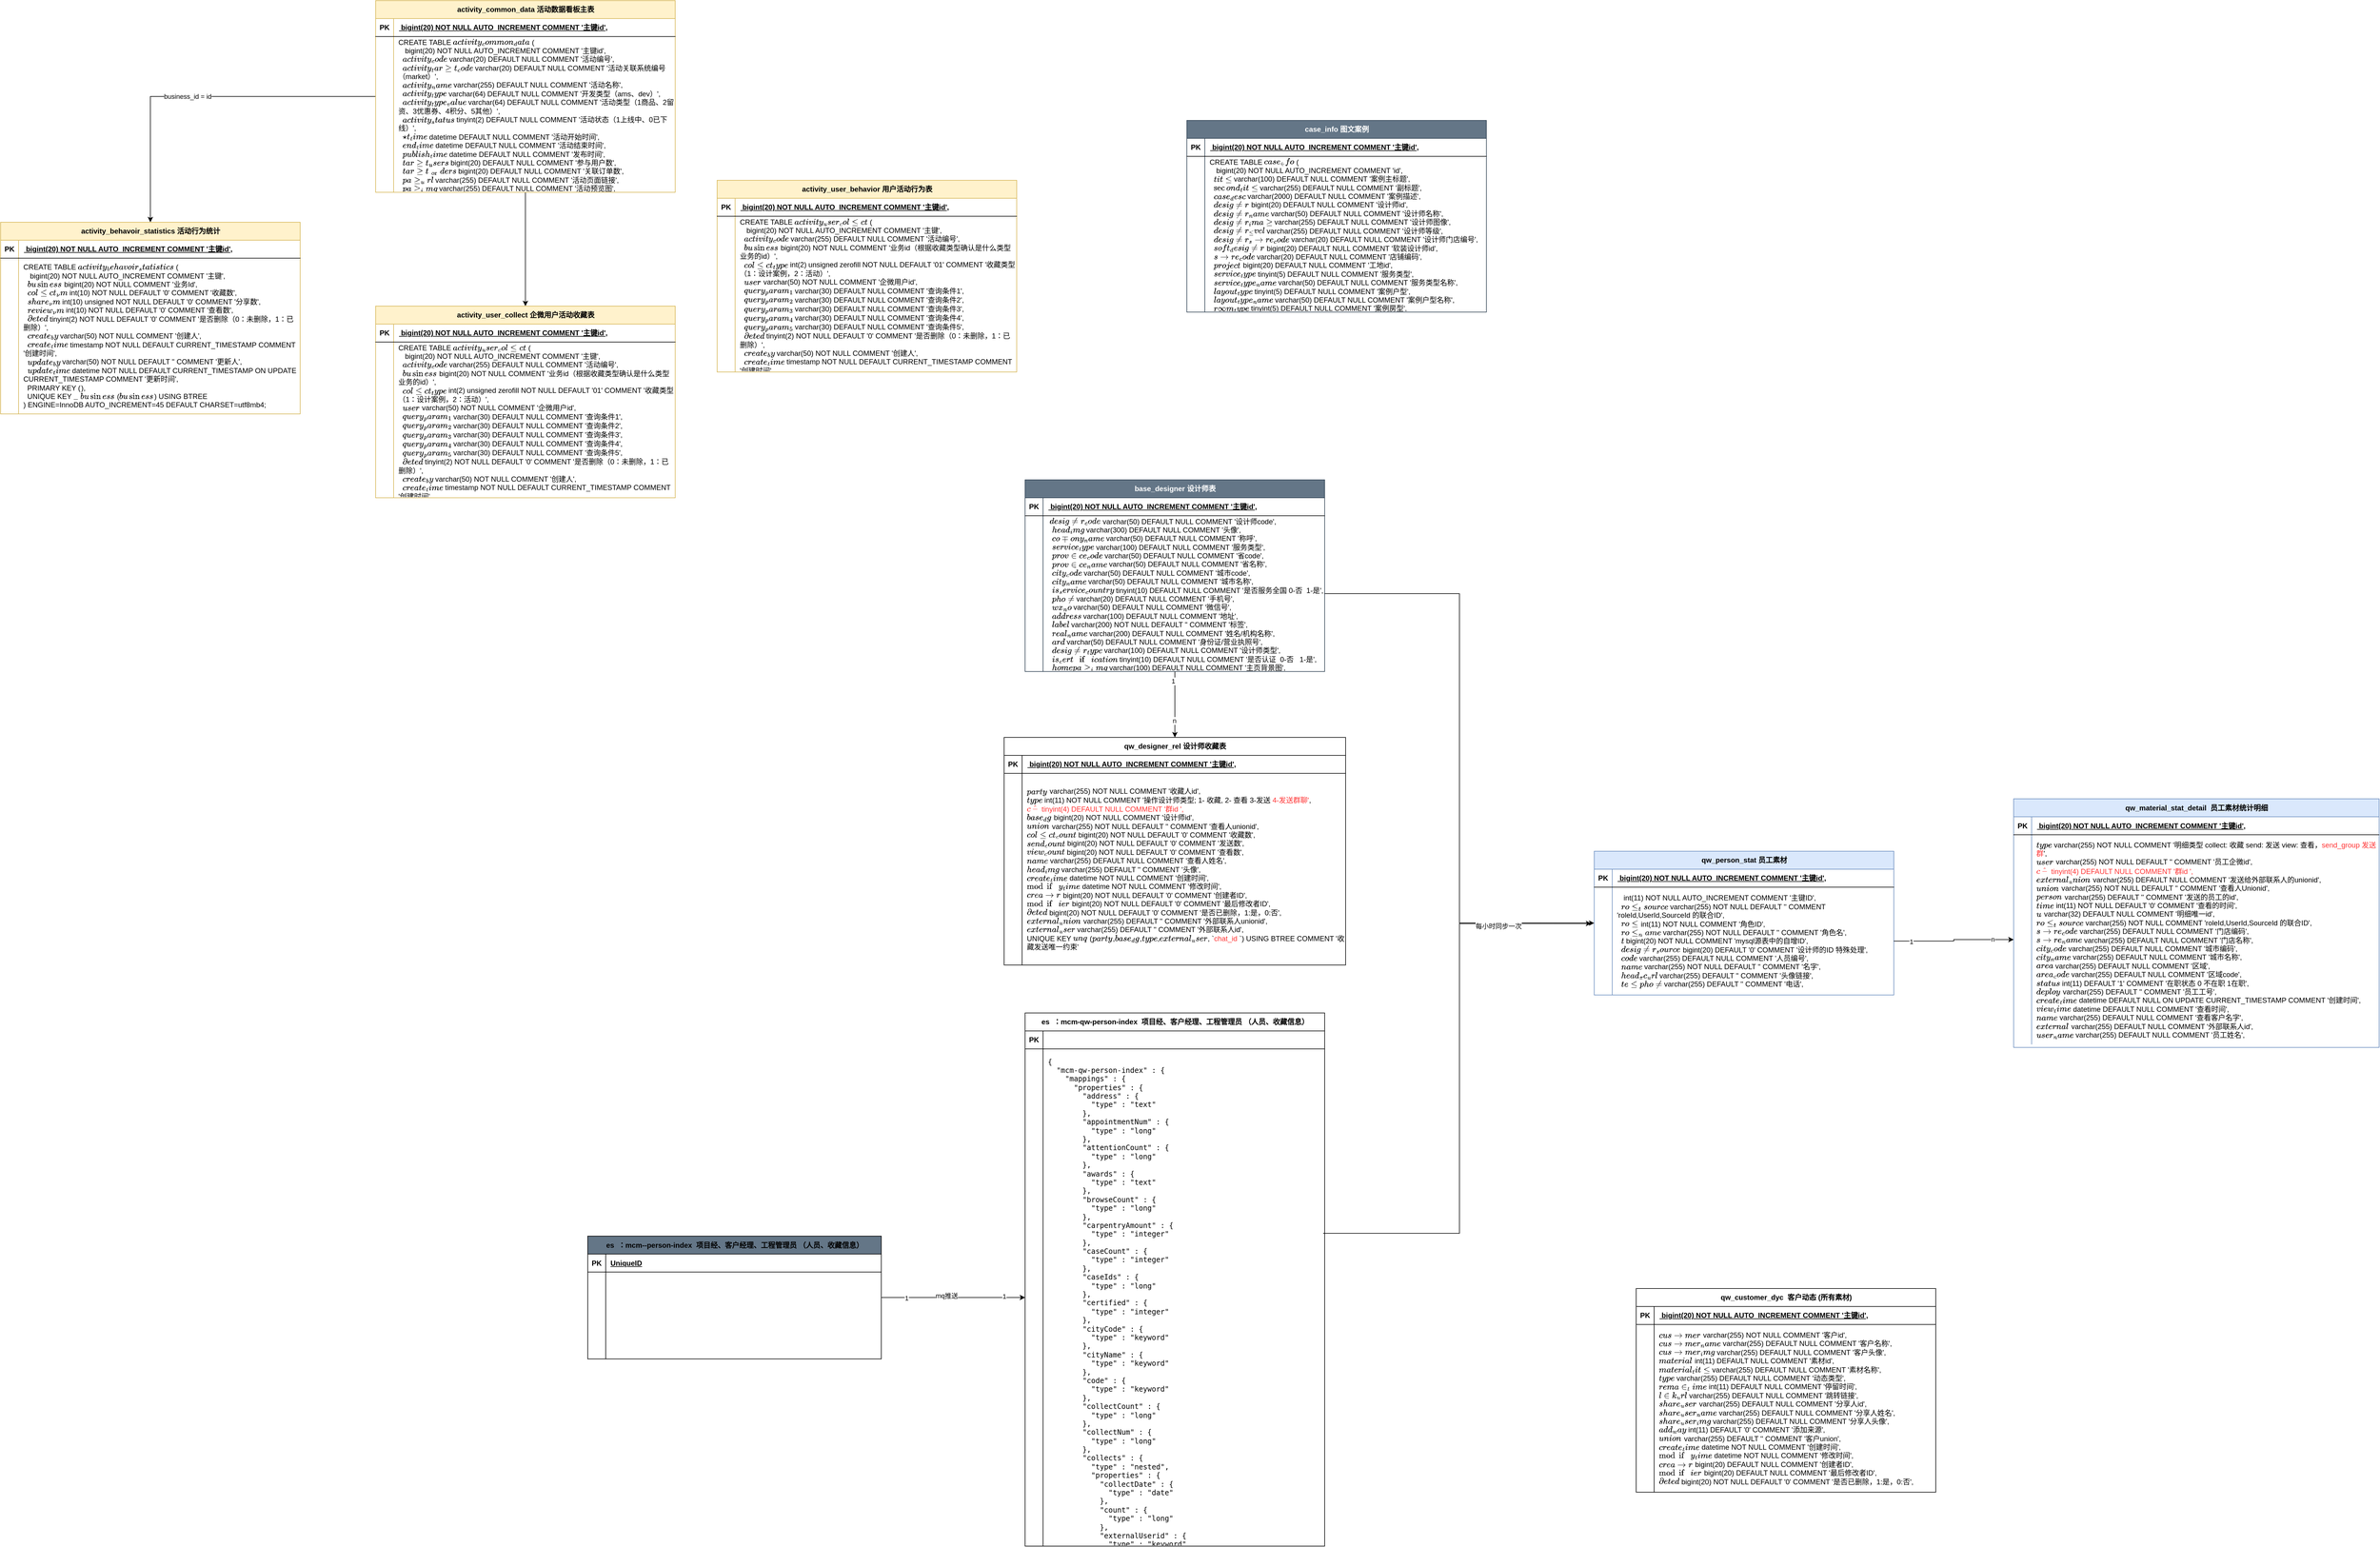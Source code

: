 <mxfile version="21.5.2" type="github">
  <diagram name="第 1 页" id="00bY6ro-Z-SXsll8cf5S">
    <mxGraphModel dx="3435" dy="1785" grid="1" gridSize="10" guides="1" tooltips="1" connect="1" arrows="1" fold="1" page="1" pageScale="1" pageWidth="827" pageHeight="1169" math="0" shadow="0">
      <root>
        <mxCell id="0" />
        <mxCell id="1" parent="0" />
        <mxCell id="3MD4K4GknrGGvt1gjS3q-2" value="&lt;div data-docx-has-block-data=&quot;false&quot; data-page-id=&quot;YV7udmCiwoafRJx1cq6cwrNUnJ6&quot;&gt;&lt;div class=&quot;old-record-id-MSQWdxxeSoJiPEx5yrUcLGlKnmu&quot; style=&quot;&quot;&gt;qw_designer_rel 设计师收藏表&lt;/div&gt;&lt;/div&gt;" style="shape=table;startSize=30;container=1;collapsible=1;childLayout=tableLayout;fixedRows=1;rowLines=0;fontStyle=1;align=center;resizeLast=1;html=1;" parent="1" vertex="1">
          <mxGeometry x="-15" y="430" width="570" height="380" as="geometry" />
        </mxCell>
        <mxCell id="3MD4K4GknrGGvt1gjS3q-3" value="" style="shape=tableRow;horizontal=0;startSize=0;swimlaneHead=0;swimlaneBody=0;fillColor=none;collapsible=0;dropTarget=0;points=[[0,0.5],[1,0.5]];portConstraint=eastwest;top=0;left=0;right=0;bottom=1;" parent="3MD4K4GknrGGvt1gjS3q-2" vertex="1">
          <mxGeometry y="30" width="570" height="30" as="geometry" />
        </mxCell>
        <mxCell id="3MD4K4GknrGGvt1gjS3q-4" value="PK" style="shape=partialRectangle;connectable=0;fillColor=none;top=0;left=0;bottom=0;right=0;fontStyle=1;overflow=hidden;whiteSpace=wrap;html=1;" parent="3MD4K4GknrGGvt1gjS3q-3" vertex="1">
          <mxGeometry width="30" height="30" as="geometry">
            <mxRectangle width="30" height="30" as="alternateBounds" />
          </mxGeometry>
        </mxCell>
        <mxCell id="3MD4K4GknrGGvt1gjS3q-5" value="`id` bigint(20) NOT NULL AUTO_INCREMENT COMMENT &#39;主键id&#39;," style="shape=partialRectangle;connectable=0;fillColor=none;top=0;left=0;bottom=0;right=0;align=left;spacingLeft=6;fontStyle=5;overflow=hidden;whiteSpace=wrap;html=1;" parent="3MD4K4GknrGGvt1gjS3q-3" vertex="1">
          <mxGeometry x="30" width="540" height="30" as="geometry">
            <mxRectangle width="540" height="30" as="alternateBounds" />
          </mxGeometry>
        </mxCell>
        <mxCell id="3MD4K4GknrGGvt1gjS3q-6" value="" style="shape=tableRow;horizontal=0;startSize=0;swimlaneHead=0;swimlaneBody=0;fillColor=none;collapsible=0;dropTarget=0;points=[[0,0.5],[1,0.5]];portConstraint=eastwest;top=0;left=0;right=0;bottom=0;" parent="3MD4K4GknrGGvt1gjS3q-2" vertex="1">
          <mxGeometry y="60" width="570" height="320" as="geometry" />
        </mxCell>
        <mxCell id="3MD4K4GknrGGvt1gjS3q-7" value="" style="shape=partialRectangle;connectable=0;fillColor=none;top=0;left=0;bottom=0;right=0;editable=1;overflow=hidden;whiteSpace=wrap;html=1;" parent="3MD4K4GknrGGvt1gjS3q-6" vertex="1">
          <mxGeometry width="30" height="320" as="geometry">
            <mxRectangle width="30" height="320" as="alternateBounds" />
          </mxGeometry>
        </mxCell>
        <mxCell id="3MD4K4GknrGGvt1gjS3q-8" value="&lt;div data-docx-has-block-data=&quot;false&quot; data-page-id=&quot;YV7udmCiwoafRJx1cq6cwrNUnJ6&quot;&gt;&lt;div class=&quot;old-record-id-MSQWdxxeSoJiPEx5yrUcLGlKnmu&quot; style=&quot;&quot;&gt;`party_id` varchar(255) NOT NULL COMMENT &#39;收藏人id&#39;,&lt;br&gt;  `type` int(11) NOT NULL COMMENT &#39;操作设计师类型; 1- 收藏, 2- 查看 3-发送 &lt;font color=&quot;#ff3333&quot;&gt;4-发送群聊&#39;&lt;/font&gt;,&lt;/div&gt;&lt;div class=&quot;old-record-id-MSQWdxxeSoJiPEx5yrUcLGlKnmu&quot; style=&quot;&quot;&gt;&lt;font color=&quot;#ff3333&quot;&gt;`chat_id` tinyint(4) DEFAULT NULL COMMENT &#39;群id &#39;,&lt;br&gt;&lt;/font&gt;  `base_dg_id` bigint(20) NOT NULL COMMENT &#39;设计师id&#39;,&lt;br&gt;  `union_id` varchar(255) NOT NULL DEFAULT &#39;&#39; COMMENT &#39;查看人unionid&#39;,&lt;br&gt;  `collect_count` bigint(20) NOT NULL DEFAULT &#39;0&#39; COMMENT &#39;收藏数&#39;,&lt;br&gt;  `send_count` bigint(20) NOT NULL DEFAULT &#39;0&#39; COMMENT &#39;发送数&#39;,&lt;br&gt;  `view_count` bigint(20) NOT NULL DEFAULT &#39;0&#39; COMMENT &#39;查看数&#39;,&lt;br&gt;  `name` varchar(255) DEFAULT NULL COMMENT &#39;查看人姓名&#39;,&lt;br&gt;  `head_img` varchar(255) DEFAULT &#39;&#39; COMMENT &#39;头像&#39;,&lt;br&gt;  `create_time` datetime NOT NULL COMMENT &#39;创建时间&#39;,&lt;br&gt;  `modify_time` datetime NOT NULL COMMENT &#39;修改时间&#39;,&lt;br&gt;  `creator_id` bigint(20) NOT NULL DEFAULT &#39;0&#39; COMMENT &#39;创建者ID&#39;,&lt;br&gt;  `modifier_id` bigint(20) NOT NULL DEFAULT &#39;0&#39; COMMENT &#39;最后修改者ID&#39;,&lt;br&gt;  `deleted` bigint(20) NOT NULL DEFAULT &#39;0&#39; COMMENT &#39;是否已删除，1:是，0:否&#39;,&lt;br&gt;  `external_union_id` varchar(255) DEFAULT &#39;&#39; COMMENT &#39;外部联系人unionid&#39;,&lt;br&gt;  `external_userid` varchar(255) DEFAULT &#39;&#39; COMMENT &#39;外部联系人id&#39;,&lt;/div&gt;&lt;div class=&quot;old-record-id-MSQWdxxeSoJiPEx5yrUcLGlKnmu&quot; style=&quot;&quot;&gt;UNIQUE KEY `unq_idx` (`party_id`,`base_dg_id`,`type`,`external_userid`, `&lt;font color=&quot;#ff3333&quot;&gt;chat_id&lt;/font&gt;&amp;nbsp;`&lt;span style=&quot;background-color: initial;&quot;&gt;) USING BTREE COMMENT &#39;收藏发送唯一约束&#39;&lt;/span&gt;&lt;/div&gt;&lt;/div&gt;" style="shape=partialRectangle;connectable=0;fillColor=none;top=0;left=0;bottom=0;right=0;align=left;spacingLeft=6;overflow=hidden;whiteSpace=wrap;html=1;" parent="3MD4K4GknrGGvt1gjS3q-6" vertex="1">
          <mxGeometry x="30" width="540" height="320" as="geometry">
            <mxRectangle width="540" height="320" as="alternateBounds" />
          </mxGeometry>
        </mxCell>
        <mxCell id="3MD4K4GknrGGvt1gjS3q-57" style="edgeStyle=orthogonalEdgeStyle;rounded=0;orthogonalLoop=1;jettySize=auto;html=1;" parent="1" source="3MD4K4GknrGGvt1gjS3q-15" target="3MD4K4GknrGGvt1gjS3q-2" edge="1">
          <mxGeometry relative="1" as="geometry" />
        </mxCell>
        <mxCell id="3MD4K4GknrGGvt1gjS3q-58" value="1" style="edgeLabel;html=1;align=center;verticalAlign=middle;resizable=0;points=[];" parent="3MD4K4GknrGGvt1gjS3q-57" vertex="1" connectable="0">
          <mxGeometry x="-0.713" y="-3" relative="1" as="geometry">
            <mxPoint as="offset" />
          </mxGeometry>
        </mxCell>
        <mxCell id="3MD4K4GknrGGvt1gjS3q-59" value="n" style="edgeLabel;html=1;align=center;verticalAlign=middle;resizable=0;points=[];" parent="3MD4K4GknrGGvt1gjS3q-57" vertex="1" connectable="0">
          <mxGeometry x="0.482" y="-1" relative="1" as="geometry">
            <mxPoint as="offset" />
          </mxGeometry>
        </mxCell>
        <mxCell id="3MD4K4GknrGGvt1gjS3q-15" value="&lt;div data-docx-has-block-data=&quot;false&quot; data-page-id=&quot;YV7udmCiwoafRJx1cq6cwrNUnJ6&quot;&gt;&lt;div class=&quot;old-record-id-MSQWdxxeSoJiPEx5yrUcLGlKnmu&quot; style=&quot;&quot;&gt;base_designer 设计师表&lt;/div&gt;&lt;/div&gt;" style="shape=table;startSize=30;container=1;collapsible=1;childLayout=tableLayout;fixedRows=1;rowLines=0;fontStyle=1;align=center;resizeLast=1;html=1;fillColor=#647687;fontColor=#ffffff;strokeColor=#314354;" parent="1" vertex="1">
          <mxGeometry x="20" width="500" height="320" as="geometry" />
        </mxCell>
        <mxCell id="3MD4K4GknrGGvt1gjS3q-16" value="" style="shape=tableRow;horizontal=0;startSize=0;swimlaneHead=0;swimlaneBody=0;fillColor=none;collapsible=0;dropTarget=0;points=[[0,0.5],[1,0.5]];portConstraint=eastwest;top=0;left=0;right=0;bottom=1;" parent="3MD4K4GknrGGvt1gjS3q-15" vertex="1">
          <mxGeometry y="30" width="500" height="30" as="geometry" />
        </mxCell>
        <mxCell id="3MD4K4GknrGGvt1gjS3q-17" value="PK" style="shape=partialRectangle;connectable=0;fillColor=none;top=0;left=0;bottom=0;right=0;fontStyle=1;overflow=hidden;whiteSpace=wrap;html=1;" parent="3MD4K4GknrGGvt1gjS3q-16" vertex="1">
          <mxGeometry width="30" height="30" as="geometry">
            <mxRectangle width="30" height="30" as="alternateBounds" />
          </mxGeometry>
        </mxCell>
        <mxCell id="3MD4K4GknrGGvt1gjS3q-18" value="`id` bigint(20) NOT NULL AUTO_INCREMENT COMMENT &#39;主键id&#39;," style="shape=partialRectangle;connectable=0;fillColor=none;top=0;left=0;bottom=0;right=0;align=left;spacingLeft=6;fontStyle=5;overflow=hidden;whiteSpace=wrap;html=1;" parent="3MD4K4GknrGGvt1gjS3q-16" vertex="1">
          <mxGeometry x="30" width="470" height="30" as="geometry">
            <mxRectangle width="470" height="30" as="alternateBounds" />
          </mxGeometry>
        </mxCell>
        <mxCell id="3MD4K4GknrGGvt1gjS3q-19" value="" style="shape=tableRow;horizontal=0;startSize=0;swimlaneHead=0;swimlaneBody=0;fillColor=none;collapsible=0;dropTarget=0;points=[[0,0.5],[1,0.5]];portConstraint=eastwest;top=0;left=0;right=0;bottom=0;" parent="3MD4K4GknrGGvt1gjS3q-15" vertex="1">
          <mxGeometry y="60" width="500" height="260" as="geometry" />
        </mxCell>
        <mxCell id="3MD4K4GknrGGvt1gjS3q-20" value="" style="shape=partialRectangle;connectable=0;fillColor=none;top=0;left=0;bottom=0;right=0;editable=1;overflow=hidden;whiteSpace=wrap;html=1;" parent="3MD4K4GknrGGvt1gjS3q-19" vertex="1">
          <mxGeometry width="30" height="260" as="geometry">
            <mxRectangle width="30" height="260" as="alternateBounds" />
          </mxGeometry>
        </mxCell>
        <mxCell id="3MD4K4GknrGGvt1gjS3q-21" value="&lt;div data-docx-has-block-data=&quot;false&quot; data-page-id=&quot;YV7udmCiwoafRJx1cq6cwrNUnJ6&quot;&gt;&lt;div class=&quot;old-record-id-MSQWdxxeSoJiPEx5yrUcLGlKnmu&quot; style=&quot;&quot;&gt;&lt;div class=&quot;old-record-id-MSQWdxxeSoJiPEx5yrUcLGlKnmu&quot;&gt;&amp;nbsp;`designer_code` varchar(50) DEFAULT NULL COMMENT &#39;设计师code&#39;,&lt;/div&gt;&lt;div class=&quot;old-record-id-MSQWdxxeSoJiPEx5yrUcLGlKnmu&quot;&gt;&amp;nbsp; `head_img` varchar(300) DEFAULT NULL COMMENT &#39;头像&#39;,&lt;/div&gt;&lt;div class=&quot;old-record-id-MSQWdxxeSoJiPEx5yrUcLGlKnmu&quot;&gt;&amp;nbsp; `compony_name` varchar(50) DEFAULT NULL COMMENT &#39;称呼&#39;,&lt;/div&gt;&lt;div class=&quot;old-record-id-MSQWdxxeSoJiPEx5yrUcLGlKnmu&quot;&gt;&amp;nbsp; `service_type` varchar(100) DEFAULT NULL COMMENT &#39;服务类型&#39;,&lt;/div&gt;&lt;div class=&quot;old-record-id-MSQWdxxeSoJiPEx5yrUcLGlKnmu&quot;&gt;&amp;nbsp; `province_code` varchar(50) DEFAULT NULL COMMENT &#39;省code&#39;,&lt;/div&gt;&lt;div class=&quot;old-record-id-MSQWdxxeSoJiPEx5yrUcLGlKnmu&quot;&gt;&amp;nbsp; `province_name` varchar(50) DEFAULT NULL COMMENT &#39;省名称&#39;,&lt;/div&gt;&lt;div class=&quot;old-record-id-MSQWdxxeSoJiPEx5yrUcLGlKnmu&quot;&gt;&amp;nbsp; `city_code` varchar(50) DEFAULT NULL COMMENT &#39;城市code&#39;,&lt;/div&gt;&lt;div class=&quot;old-record-id-MSQWdxxeSoJiPEx5yrUcLGlKnmu&quot;&gt;&amp;nbsp; `city_name` varchar(50) DEFAULT NULL COMMENT &#39;城市名称&#39;,&lt;/div&gt;&lt;div class=&quot;old-record-id-MSQWdxxeSoJiPEx5yrUcLGlKnmu&quot;&gt;&amp;nbsp; `is_service_country` tinyint(10) DEFAULT NULL COMMENT &#39;是否服务全国 0-否&amp;nbsp; 1-是&#39;,&lt;/div&gt;&lt;div class=&quot;old-record-id-MSQWdxxeSoJiPEx5yrUcLGlKnmu&quot;&gt;&amp;nbsp; `phone` varchar(20) DEFAULT NULL COMMENT &#39;手机号&#39;,&lt;/div&gt;&lt;div class=&quot;old-record-id-MSQWdxxeSoJiPEx5yrUcLGlKnmu&quot;&gt;&amp;nbsp; `wx_no` varchar(50) DEFAULT NULL COMMENT &#39;微信号&#39;,&lt;/div&gt;&lt;div class=&quot;old-record-id-MSQWdxxeSoJiPEx5yrUcLGlKnmu&quot;&gt;&amp;nbsp; `address` varchar(100) DEFAULT NULL COMMENT &#39;地址&#39;,&lt;/div&gt;&lt;div class=&quot;old-record-id-MSQWdxxeSoJiPEx5yrUcLGlKnmu&quot;&gt;&amp;nbsp; `label` varchar(200) NOT NULL DEFAULT &#39;&#39; COMMENT &#39;标签&#39;,&lt;/div&gt;&lt;div class=&quot;old-record-id-MSQWdxxeSoJiPEx5yrUcLGlKnmu&quot;&gt;&amp;nbsp; `real_name` varchar(200) DEFAULT NULL COMMENT &#39;姓名/机构名称&#39;,&lt;/div&gt;&lt;div class=&quot;old-record-id-MSQWdxxeSoJiPEx5yrUcLGlKnmu&quot;&gt;&amp;nbsp; `idcard` varchar(50) DEFAULT NULL COMMENT &#39;身份证/营业执照号&#39;,&lt;/div&gt;&lt;div class=&quot;old-record-id-MSQWdxxeSoJiPEx5yrUcLGlKnmu&quot;&gt;&amp;nbsp; `designer_type` varchar(100) DEFAULT NULL COMMENT &#39;设计师类型&#39;,&lt;/div&gt;&lt;div class=&quot;old-record-id-MSQWdxxeSoJiPEx5yrUcLGlKnmu&quot;&gt;&amp;nbsp; `is_certification` tinyint(10) DEFAULT NULL COMMENT &#39;是否认证&amp;nbsp; 0-否&amp;nbsp; &amp;nbsp;1-是&#39;,&lt;/div&gt;&lt;div class=&quot;old-record-id-MSQWdxxeSoJiPEx5yrUcLGlKnmu&quot;&gt;&amp;nbsp; `homepage_img` varchar(100) DEFAULT NULL COMMENT &#39;主页背景图&#39;,&lt;/div&gt;&lt;div class=&quot;old-record-id-MSQWdxxeSoJiPEx5yrUcLGlKnmu&quot;&gt;&amp;nbsp; `video_url` varchar(500) DEFAULT NULL COMMENT &#39;视频介绍&#39;,&lt;/div&gt;&lt;div class=&quot;old-record-id-MSQWdxxeSoJiPEx5yrUcLGlKnmu&quot;&gt;&amp;nbsp; `awards` text CHARACTER SET utf32 COMMENT &#39;获奖荣誉&#39;,&lt;/div&gt;&lt;div class=&quot;old-record-id-MSQWdxxeSoJiPEx5yrUcLGlKnmu&quot;&gt;&amp;nbsp; `service_introduce` text COMMENT &#39;服务介绍&#39;,&lt;/div&gt;&lt;div class=&quot;old-record-id-MSQWdxxeSoJiPEx5yrUcLGlKnmu&quot;&gt;&amp;nbsp; `id_type` tinyint(1) NOT NULL DEFAULT &#39;1&#39; COMMENT &#39;身份类型 1设计师 2设计机构&#39;,&lt;/div&gt;&lt;div class=&quot;old-record-id-MSQWdxxeSoJiPEx5yrUcLGlKnmu&quot;&gt;&amp;nbsp; `visit_count` int(20) NOT NULL DEFAULT &#39;0&#39; COMMENT &#39;访客数&#39;,&lt;/div&gt;&lt;div class=&quot;old-record-id-MSQWdxxeSoJiPEx5yrUcLGlKnmu&quot;&gt;&amp;nbsp; `share_count` int(20) NOT NULL DEFAULT &#39;0&#39; COMMENT &#39;分享数&#39;,&lt;/div&gt;&lt;div class=&quot;old-record-id-MSQWdxxeSoJiPEx5yrUcLGlKnmu&quot;&gt;&amp;nbsp; `stylist_store` varchar(255) DEFAULT NULL COMMENT &#39;门店&#39;,&lt;/div&gt;&lt;div class=&quot;old-record-id-MSQWdxxeSoJiPEx5yrUcLGlKnmu&quot;&gt;&amp;nbsp; `shop_no` varchar(100) DEFAULT NULL COMMENT &#39;门店code&#39;,&lt;/div&gt;&lt;div class=&quot;old-record-id-MSQWdxxeSoJiPEx5yrUcLGlKnmu&quot;&gt;&amp;nbsp; `design_philosophy` varchar(500) DEFAULT NULL COMMENT &#39;设计理念&#39;,&lt;/div&gt;&lt;div class=&quot;old-record-id-MSQWdxxeSoJiPEx5yrUcLGlKnmu&quot;&gt;&amp;nbsp; `design_characteristic` varchar(1000) DEFAULT NULL COMMENT &#39;设计特色&#39;,&lt;/div&gt;&lt;div class=&quot;old-record-id-MSQWdxxeSoJiPEx5yrUcLGlKnmu&quot;&gt;&amp;nbsp; `create_time` datetime NOT NULL COMMENT &#39;创建时间&#39;,&lt;/div&gt;&lt;div class=&quot;old-record-id-MSQWdxxeSoJiPEx5yrUcLGlKnmu&quot;&gt;&amp;nbsp; `modify_time` datetime NOT NULL COMMENT &#39;修改时间&#39;,&lt;/div&gt;&lt;div class=&quot;old-record-id-MSQWdxxeSoJiPEx5yrUcLGlKnmu&quot;&gt;&amp;nbsp; `creator_id` bigint(20) NOT NULL COMMENT &#39;创建者ID&#39;,&lt;/div&gt;&lt;div class=&quot;old-record-id-MSQWdxxeSoJiPEx5yrUcLGlKnmu&quot;&gt;&amp;nbsp; `modifier_id` bigint(20) DEFAULT NULL COMMENT &#39;最后修改者ID&#39;,&lt;/div&gt;&lt;div class=&quot;old-record-id-MSQWdxxeSoJiPEx5yrUcLGlKnmu&quot;&gt;&amp;nbsp; `sort` int(10) DEFAULT NULL COMMENT &#39;权重&#39;,&lt;/div&gt;&lt;div class=&quot;old-record-id-MSQWdxxeSoJiPEx5yrUcLGlKnmu&quot;&gt;&amp;nbsp; `deleted` bigint(20) NOT NULL DEFAULT &#39;0&#39; COMMENT &#39;是否已删除，1:是，0:否&#39;,&lt;/div&gt;&lt;div class=&quot;old-record-id-MSQWdxxeSoJiPEx5yrUcLGlKnmu&quot;&gt;&amp;nbsp; `source_channel_desc` varchar(255) DEFAULT NULL COMMENT &#39;来源渠道&#39;,&lt;/div&gt;&lt;div class=&quot;old-record-id-MSQWdxxeSoJiPEx5yrUcLGlKnmu&quot;&gt;&amp;nbsp; `source_id` bigint(20) DEFAULT NULL COMMENT &#39;来源id&#39;,&lt;/div&gt;&lt;div class=&quot;old-record-id-MSQWdxxeSoJiPEx5yrUcLGlKnmu&quot;&gt;&amp;nbsp; `source_channel` int(5) DEFAULT NULL COMMENT &#39;来源code&#39;,&lt;/div&gt;&lt;div class=&quot;old-record-id-MSQWdxxeSoJiPEx5yrUcLGlKnmu&quot;&gt;&amp;nbsp; `work_time` int(10) DEFAULT NULL COMMENT &#39;工作年限&#39;,&lt;/div&gt;&lt;div class=&quot;old-record-id-MSQWdxxeSoJiPEx5yrUcLGlKnmu&quot;&gt;&amp;nbsp; `min_design_fee` decimal(10,2) DEFAULT NULL COMMENT &#39;最低设计费用&#39;,&lt;/div&gt;&lt;div class=&quot;old-record-id-MSQWdxxeSoJiPEx5yrUcLGlKnmu&quot;&gt;&amp;nbsp; `max_design_fee` decimal(10,2) DEFAULT NULL COMMENT &#39;最高设计费用&#39;,&lt;/div&gt;&lt;div class=&quot;old-record-id-MSQWdxxeSoJiPEx5yrUcLGlKnmu&quot;&gt;&amp;nbsp; `score` decimal(10,1) DEFAULT &#39;5.0&#39; COMMENT &#39;设计师评分&#39;,&lt;/div&gt;&lt;div class=&quot;old-record-id-MSQWdxxeSoJiPEx5yrUcLGlKnmu&quot;&gt;&amp;nbsp; `appoint_count` int(20) DEFAULT NULL COMMENT &#39;预约数量&#39;,&lt;/div&gt;&lt;div class=&quot;old-record-id-MSQWdxxeSoJiPEx5yrUcLGlKnmu&quot;&gt;&amp;nbsp; `result_avg_score` decimal(10,1) DEFAULT &#39;5.0&#39; COMMENT &#39;设计效果平均分&#39;,&lt;/div&gt;&lt;div class=&quot;old-record-id-MSQWdxxeSoJiPEx5yrUcLGlKnmu&quot;&gt;&amp;nbsp; `service_avg_score` decimal(10,1) DEFAULT &#39;5.0&#39; COMMENT &#39;设计服务平均分&#39;,&lt;/div&gt;&lt;div class=&quot;old-record-id-MSQWdxxeSoJiPEx5yrUcLGlKnmu&quot;&gt;&amp;nbsp; `user_id` bigint(20) DEFAULT NULL COMMENT &#39;用户id&#39;,&lt;/div&gt;&lt;div class=&quot;old-record-id-MSQWdxxeSoJiPEx5yrUcLGlKnmu&quot;&gt;&amp;nbsp; `video_id` varchar(50) DEFAULT NULL COMMENT &#39;视频简介id&#39;,&lt;/div&gt;&lt;div class=&quot;old-record-id-MSQWdxxeSoJiPEx5yrUcLGlKnmu&quot;&gt;&amp;nbsp; `video_img_url` varchar(300) DEFAULT NULL COMMENT &#39;视频简介封面&#39;,&lt;/div&gt;&lt;div class=&quot;old-record-id-MSQWdxxeSoJiPEx5yrUcLGlKnmu&quot;&gt;&amp;nbsp; `send` int(11) DEFAULT &#39;0&#39; COMMENT &#39;发送次数&#39;,&lt;/div&gt;&lt;div class=&quot;old-record-id-MSQWdxxeSoJiPEx5yrUcLGlKnmu&quot;&gt;&amp;nbsp; `view` int(11) DEFAULT &#39;0&#39; COMMENT &#39;查看&#39;,&lt;/div&gt;&lt;/div&gt;&lt;/div&gt;" style="shape=partialRectangle;connectable=0;fillColor=none;top=0;left=0;bottom=0;right=0;align=left;spacingLeft=6;overflow=hidden;whiteSpace=wrap;html=1;" parent="3MD4K4GknrGGvt1gjS3q-19" vertex="1">
          <mxGeometry x="30" width="470" height="260" as="geometry">
            <mxRectangle width="470" height="260" as="alternateBounds" />
          </mxGeometry>
        </mxCell>
        <mxCell id="3MD4K4GknrGGvt1gjS3q-22" value="&lt;div data-docx-has-block-data=&quot;false&quot; data-page-id=&quot;YV7udmCiwoafRJx1cq6cwrNUnJ6&quot;&gt;&lt;div data-docx-has-block-data=&quot;false&quot; data-page-id=&quot;YV7udmCiwoafRJx1cq6cwrNUnJ6&quot;&gt;&lt;div class=&quot;old-record-id-LiqpdLIu6ouhTbxxj3scoVU6nee&quot; style=&quot;&quot;&gt;qw_customer_dyc&amp;nbsp;&lt;span style=&quot;background-color: initial;&quot;&gt;&amp;nbsp;客户动态 (所有素材)&lt;/span&gt;&lt;/div&gt;&lt;/div&gt;&lt;/div&gt;" style="shape=table;startSize=30;container=1;collapsible=1;childLayout=tableLayout;fixedRows=1;rowLines=0;fontStyle=1;align=center;resizeLast=1;html=1;" parent="1" vertex="1">
          <mxGeometry x="1040" y="1350" width="500" height="340" as="geometry" />
        </mxCell>
        <mxCell id="3MD4K4GknrGGvt1gjS3q-23" value="" style="shape=tableRow;horizontal=0;startSize=0;swimlaneHead=0;swimlaneBody=0;fillColor=none;collapsible=0;dropTarget=0;points=[[0,0.5],[1,0.5]];portConstraint=eastwest;top=0;left=0;right=0;bottom=1;" parent="3MD4K4GknrGGvt1gjS3q-22" vertex="1">
          <mxGeometry y="30" width="500" height="30" as="geometry" />
        </mxCell>
        <mxCell id="3MD4K4GknrGGvt1gjS3q-24" value="PK" style="shape=partialRectangle;connectable=0;fillColor=none;top=0;left=0;bottom=0;right=0;fontStyle=1;overflow=hidden;whiteSpace=wrap;html=1;" parent="3MD4K4GknrGGvt1gjS3q-23" vertex="1">
          <mxGeometry width="30" height="30" as="geometry">
            <mxRectangle width="30" height="30" as="alternateBounds" />
          </mxGeometry>
        </mxCell>
        <mxCell id="3MD4K4GknrGGvt1gjS3q-25" value="`id` bigint(20) NOT NULL AUTO_INCREMENT COMMENT &#39;主键id&#39;," style="shape=partialRectangle;connectable=0;fillColor=none;top=0;left=0;bottom=0;right=0;align=left;spacingLeft=6;fontStyle=5;overflow=hidden;whiteSpace=wrap;html=1;" parent="3MD4K4GknrGGvt1gjS3q-23" vertex="1">
          <mxGeometry x="30" width="470" height="30" as="geometry">
            <mxRectangle width="470" height="30" as="alternateBounds" />
          </mxGeometry>
        </mxCell>
        <mxCell id="3MD4K4GknrGGvt1gjS3q-26" value="" style="shape=tableRow;horizontal=0;startSize=0;swimlaneHead=0;swimlaneBody=0;fillColor=none;collapsible=0;dropTarget=0;points=[[0,0.5],[1,0.5]];portConstraint=eastwest;top=0;left=0;right=0;bottom=0;" parent="3MD4K4GknrGGvt1gjS3q-22" vertex="1">
          <mxGeometry y="60" width="500" height="280" as="geometry" />
        </mxCell>
        <mxCell id="3MD4K4GknrGGvt1gjS3q-27" value="" style="shape=partialRectangle;connectable=0;fillColor=none;top=0;left=0;bottom=0;right=0;editable=1;overflow=hidden;whiteSpace=wrap;html=1;" parent="3MD4K4GknrGGvt1gjS3q-26" vertex="1">
          <mxGeometry width="30" height="280" as="geometry">
            <mxRectangle width="30" height="280" as="alternateBounds" />
          </mxGeometry>
        </mxCell>
        <mxCell id="3MD4K4GknrGGvt1gjS3q-28" value="&lt;div data-docx-has-block-data=&quot;false&quot; data-page-id=&quot;YV7udmCiwoafRJx1cq6cwrNUnJ6&quot;&gt;&lt;div class=&quot;old-record-id-MSQWdxxeSoJiPEx5yrUcLGlKnmu&quot; style=&quot;&quot;&gt;&lt;div data-docx-has-block-data=&quot;false&quot; data-page-id=&quot;YV7udmCiwoafRJx1cq6cwrNUnJ6&quot;&gt;&lt;div class=&quot;old-record-id-LiqpdLIu6ouhTbxxj3scoVU6nee&quot; style=&quot;&quot;&gt;`customer_id` varchar(255) NOT NULL COMMENT &#39;客户id&#39;,&lt;br&gt;  `customer_name` varchar(255) DEFAULT NULL COMMENT &#39;客户名称&#39;,&lt;br&gt;  `customer_img` varchar(255) DEFAULT NULL COMMENT &#39;客户头像&#39;,&lt;br&gt;  `material_id` int(11) DEFAULT NULL COMMENT &#39;素材id&#39;,&lt;br&gt;  `material_title` varchar(255) DEFAULT NULL COMMENT &#39;素材名称&#39;,&lt;br&gt;  `type` varchar(255) DEFAULT NULL COMMENT &#39;动态类型&#39;,&lt;br&gt;  `remain_time` int(11) DEFAULT NULL COMMENT &#39;停留时间&#39;,&lt;br&gt;  `link_url` varchar(255) DEFAULT NULL COMMENT &#39;跳转链接&#39;,&lt;br&gt;  `share_user_id` varchar(255) DEFAULT NULL COMMENT &#39;分享人id&#39;,&lt;br&gt;  `share_user_name` varchar(255) DEFAULT NULL COMMENT &#39;分享人姓名&#39;,&lt;br&gt;  `share_user_img` varchar(255) DEFAULT NULL COMMENT &#39;分享人头像&#39;,&lt;br&gt;  `add_way` int(11) DEFAULT &#39;0&#39; COMMENT &#39;添加来源&#39;,&lt;br&gt;  `union_id` varchar(255) DEFAULT &#39;&#39; COMMENT &#39;客户union&#39;,&lt;br&gt;  `create_time` datetime NOT NULL COMMENT &#39;创建时间&#39;,&lt;br&gt;  `modify_time` datetime NOT NULL COMMENT &#39;修改时间&#39;,&lt;br&gt;  `creator_id` bigint(20) DEFAULT NULL COMMENT &#39;创建者ID&#39;,&lt;br&gt;  `modifier_id` bigint(20) DEFAULT NULL COMMENT &#39;最后修改者ID&#39;,&lt;br&gt;  `deleted` bigint(20) NOT NULL DEFAULT &#39;0&#39; COMMENT &#39;是否已删除，1:是，0:否&#39;,&lt;/div&gt;&lt;/div&gt;&lt;/div&gt;&lt;/div&gt;" style="shape=partialRectangle;connectable=0;fillColor=none;top=0;left=0;bottom=0;right=0;align=left;spacingLeft=6;overflow=hidden;whiteSpace=wrap;html=1;" parent="3MD4K4GknrGGvt1gjS3q-26" vertex="1">
          <mxGeometry x="30" width="470" height="280" as="geometry">
            <mxRectangle width="470" height="280" as="alternateBounds" />
          </mxGeometry>
        </mxCell>
        <mxCell id="3MD4K4GknrGGvt1gjS3q-29" value="&lt;div data-docx-has-block-data=&quot;false&quot; data-page-id=&quot;YV7udmCiwoafRJx1cq6cwrNUnJ6&quot;&gt;&lt;div data-docx-has-block-data=&quot;false&quot; data-page-id=&quot;YV7udmCiwoafRJx1cq6cwrNUnJ6&quot;&gt;&lt;div data-docx-has-block-data=&quot;false&quot; data-page-id=&quot;YV7udmCiwoafRJx1cq6cwrNUnJ6&quot;&gt;&lt;div class=&quot;old-record-id-Sclyd4LcjoaF3RxAzGucijk8nth&quot; style=&quot;&quot;&gt;qw_person_stat&lt;span style=&quot;background-color: initial;&quot;&gt;&amp;nbsp;员工素材&lt;/span&gt;&lt;/div&gt;&lt;/div&gt;&lt;/div&gt;&lt;/div&gt;" style="shape=table;startSize=30;container=1;collapsible=1;childLayout=tableLayout;fixedRows=1;rowLines=0;fontStyle=1;align=center;resizeLast=1;html=1;fillColor=#dae8fc;strokeColor=#6c8ebf;" parent="1" vertex="1">
          <mxGeometry x="970" y="620" width="500" height="240" as="geometry" />
        </mxCell>
        <mxCell id="3MD4K4GknrGGvt1gjS3q-30" value="" style="shape=tableRow;horizontal=0;startSize=0;swimlaneHead=0;swimlaneBody=0;fillColor=none;collapsible=0;dropTarget=0;points=[[0,0.5],[1,0.5]];portConstraint=eastwest;top=0;left=0;right=0;bottom=1;" parent="3MD4K4GknrGGvt1gjS3q-29" vertex="1">
          <mxGeometry y="30" width="500" height="30" as="geometry" />
        </mxCell>
        <mxCell id="3MD4K4GknrGGvt1gjS3q-31" value="PK" style="shape=partialRectangle;connectable=0;fillColor=none;top=0;left=0;bottom=0;right=0;fontStyle=1;overflow=hidden;whiteSpace=wrap;html=1;" parent="3MD4K4GknrGGvt1gjS3q-30" vertex="1">
          <mxGeometry width="30" height="30" as="geometry">
            <mxRectangle width="30" height="30" as="alternateBounds" />
          </mxGeometry>
        </mxCell>
        <mxCell id="3MD4K4GknrGGvt1gjS3q-32" value="`id` bigint(20) NOT NULL AUTO_INCREMENT COMMENT &#39;主键id&#39;," style="shape=partialRectangle;connectable=0;fillColor=none;top=0;left=0;bottom=0;right=0;align=left;spacingLeft=6;fontStyle=5;overflow=hidden;whiteSpace=wrap;html=1;" parent="3MD4K4GknrGGvt1gjS3q-30" vertex="1">
          <mxGeometry x="30" width="470" height="30" as="geometry">
            <mxRectangle width="470" height="30" as="alternateBounds" />
          </mxGeometry>
        </mxCell>
        <mxCell id="3MD4K4GknrGGvt1gjS3q-33" value="" style="shape=tableRow;horizontal=0;startSize=0;swimlaneHead=0;swimlaneBody=0;fillColor=none;collapsible=0;dropTarget=0;points=[[0,0.5],[1,0.5]];portConstraint=eastwest;top=0;left=0;right=0;bottom=0;" parent="3MD4K4GknrGGvt1gjS3q-29" vertex="1">
          <mxGeometry y="60" width="500" height="180" as="geometry" />
        </mxCell>
        <mxCell id="3MD4K4GknrGGvt1gjS3q-34" value="" style="shape=partialRectangle;connectable=0;fillColor=none;top=0;left=0;bottom=0;right=0;editable=1;overflow=hidden;whiteSpace=wrap;html=1;" parent="3MD4K4GknrGGvt1gjS3q-33" vertex="1">
          <mxGeometry width="30" height="180" as="geometry">
            <mxRectangle width="30" height="180" as="alternateBounds" />
          </mxGeometry>
        </mxCell>
        <mxCell id="3MD4K4GknrGGvt1gjS3q-35" value="&lt;div data-docx-has-block-data=&quot;false&quot; data-page-id=&quot;YV7udmCiwoafRJx1cq6cwrNUnJ6&quot;&gt;&lt;div class=&quot;old-record-id-MSQWdxxeSoJiPEx5yrUcLGlKnmu&quot; style=&quot;&quot;&gt;&lt;div data-docx-has-block-data=&quot;false&quot; data-page-id=&quot;YV7udmCiwoafRJx1cq6cwrNUnJ6&quot;&gt;&lt;div class=&quot;old-record-id-LiqpdLIu6ouhTbxxj3scoVU6nee&quot; style=&quot;&quot;&gt;&lt;div class=&quot;old-record-id-LiqpdLIu6ouhTbxxj3scoVU6nee&quot;&gt;&amp;nbsp; `id` int(11) NOT NULL AUTO_INCREMENT COMMENT &#39;主键ID&#39;,&lt;/div&gt;&lt;div class=&quot;old-record-id-LiqpdLIu6ouhTbxxj3scoVU6nee&quot;&gt;&amp;nbsp; `role_tid_source` varchar(255) NOT NULL DEFAULT &#39;&#39; COMMENT &#39;roleId,UserId,SourceId 的联合ID&#39;,&lt;/div&gt;&lt;div class=&quot;old-record-id-LiqpdLIu6ouhTbxxj3scoVU6nee&quot;&gt;&amp;nbsp; `role_id` int(11) NOT NULL COMMENT &#39;角色ID&#39;,&lt;/div&gt;&lt;div class=&quot;old-record-id-LiqpdLIu6ouhTbxxj3scoVU6nee&quot;&gt;&amp;nbsp; `role_name` varchar(255) NOT NULL DEFAULT &#39;&#39; COMMENT &#39;角色名&#39;,&lt;/div&gt;&lt;div class=&quot;old-record-id-LiqpdLIu6ouhTbxxj3scoVU6nee&quot;&gt;&amp;nbsp; `tid` bigint(20) NOT NULL COMMENT &#39;mysql源表中的自增ID&#39;,&lt;/div&gt;&lt;div class=&quot;old-record-id-LiqpdLIu6ouhTbxxj3scoVU6nee&quot;&gt;&amp;nbsp; `designer_source_id` bigint(20) DEFAULT &#39;0&#39; COMMENT &#39;设计师的ID 特殊处理&#39;,&lt;/div&gt;&lt;div class=&quot;old-record-id-LiqpdLIu6ouhTbxxj3scoVU6nee&quot;&gt;&amp;nbsp; `code` varchar(255) DEFAULT NULL COMMENT &#39;人员编号&#39;,&lt;/div&gt;&lt;div class=&quot;old-record-id-LiqpdLIu6ouhTbxxj3scoVU6nee&quot;&gt;&amp;nbsp; `name` varchar(255) NOT NULL DEFAULT &#39;&#39; COMMENT &#39;名字&#39;,&lt;/div&gt;&lt;div class=&quot;old-record-id-LiqpdLIu6ouhTbxxj3scoVU6nee&quot;&gt;&amp;nbsp; `head_pic_url` varchar(255) DEFAULT &#39;&#39; COMMENT &#39;头像链接&#39;,&lt;/div&gt;&lt;div class=&quot;old-record-id-LiqpdLIu6ouhTbxxj3scoVU6nee&quot;&gt;&amp;nbsp; `telephone` varchar(255) DEFAULT &#39;&#39; COMMENT &#39;电话&#39;,&lt;/div&gt;&lt;/div&gt;&lt;/div&gt;&lt;/div&gt;&lt;/div&gt;" style="shape=partialRectangle;connectable=0;fillColor=none;top=0;left=0;bottom=0;right=0;align=left;spacingLeft=6;overflow=hidden;whiteSpace=wrap;html=1;" parent="3MD4K4GknrGGvt1gjS3q-33" vertex="1">
          <mxGeometry x="30" width="470" height="180" as="geometry">
            <mxRectangle width="470" height="180" as="alternateBounds" />
          </mxGeometry>
        </mxCell>
        <mxCell id="3MD4K4GknrGGvt1gjS3q-36" value="&lt;div data-docx-has-block-data=&quot;false&quot; data-page-id=&quot;YV7udmCiwoafRJx1cq6cwrNUnJ6&quot;&gt;&lt;div data-docx-has-block-data=&quot;false&quot; data-page-id=&quot;YV7udmCiwoafRJx1cq6cwrNUnJ6&quot;&gt;&lt;div data-docx-has-block-data=&quot;false&quot; data-page-id=&quot;YV7udmCiwoafRJx1cq6cwrNUnJ6&quot;&gt;&lt;div data-docx-has-block-data=&quot;false&quot; data-page-id=&quot;YV7udmCiwoafRJx1cq6cwrNUnJ6&quot;&gt;&lt;div class=&quot;old-record-id-UKMzdLEL6ooIwnxVWTxcIJ2lnrb&quot; style=&quot;&quot;&gt;qw_material_stat_detail&amp;nbsp;&amp;nbsp;&lt;span style=&quot;background-color: initial;&quot;&gt;员工素材统计明细&lt;/span&gt;&lt;/div&gt;&lt;/div&gt;&lt;/div&gt;&lt;/div&gt;&lt;/div&gt;" style="shape=table;startSize=30;container=1;collapsible=1;childLayout=tableLayout;fixedRows=1;rowLines=0;fontStyle=1;align=center;resizeLast=1;html=1;fillColor=#dae8fc;strokeColor=#6c8ebf;" parent="1" vertex="1">
          <mxGeometry x="1670" y="532.5" width="610" height="415" as="geometry" />
        </mxCell>
        <mxCell id="3MD4K4GknrGGvt1gjS3q-37" value="" style="shape=tableRow;horizontal=0;startSize=0;swimlaneHead=0;swimlaneBody=0;fillColor=none;collapsible=0;dropTarget=0;points=[[0,0.5],[1,0.5]];portConstraint=eastwest;top=0;left=0;right=0;bottom=1;" parent="3MD4K4GknrGGvt1gjS3q-36" vertex="1">
          <mxGeometry y="30" width="610" height="30" as="geometry" />
        </mxCell>
        <mxCell id="3MD4K4GknrGGvt1gjS3q-38" value="PK" style="shape=partialRectangle;connectable=0;fillColor=none;top=0;left=0;bottom=0;right=0;fontStyle=1;overflow=hidden;whiteSpace=wrap;html=1;" parent="3MD4K4GknrGGvt1gjS3q-37" vertex="1">
          <mxGeometry width="30" height="30" as="geometry">
            <mxRectangle width="30" height="30" as="alternateBounds" />
          </mxGeometry>
        </mxCell>
        <mxCell id="3MD4K4GknrGGvt1gjS3q-39" value="`id` bigint(20) NOT NULL AUTO_INCREMENT COMMENT &#39;主键id&#39;," style="shape=partialRectangle;connectable=0;fillColor=none;top=0;left=0;bottom=0;right=0;align=left;spacingLeft=6;fontStyle=5;overflow=hidden;whiteSpace=wrap;html=1;" parent="3MD4K4GknrGGvt1gjS3q-37" vertex="1">
          <mxGeometry x="30" width="580" height="30" as="geometry">
            <mxRectangle width="580" height="30" as="alternateBounds" />
          </mxGeometry>
        </mxCell>
        <mxCell id="3MD4K4GknrGGvt1gjS3q-40" value="" style="shape=tableRow;horizontal=0;startSize=0;swimlaneHead=0;swimlaneBody=0;fillColor=none;collapsible=0;dropTarget=0;points=[[0,0.5],[1,0.5]];portConstraint=eastwest;top=0;left=0;right=0;bottom=0;" parent="3MD4K4GknrGGvt1gjS3q-36" vertex="1">
          <mxGeometry y="60" width="610" height="350" as="geometry" />
        </mxCell>
        <mxCell id="3MD4K4GknrGGvt1gjS3q-41" value="" style="shape=partialRectangle;connectable=0;fillColor=none;top=0;left=0;bottom=0;right=0;editable=1;overflow=hidden;whiteSpace=wrap;html=1;" parent="3MD4K4GknrGGvt1gjS3q-40" vertex="1">
          <mxGeometry width="30" height="350" as="geometry">
            <mxRectangle width="30" height="350" as="alternateBounds" />
          </mxGeometry>
        </mxCell>
        <mxCell id="3MD4K4GknrGGvt1gjS3q-42" value="&lt;div data-docx-has-block-data=&quot;false&quot; data-page-id=&quot;YV7udmCiwoafRJx1cq6cwrNUnJ6&quot;&gt;&lt;div class=&quot;old-record-id-MSQWdxxeSoJiPEx5yrUcLGlKnmu&quot; style=&quot;&quot;&gt;&lt;div data-docx-has-block-data=&quot;false&quot; data-page-id=&quot;YV7udmCiwoafRJx1cq6cwrNUnJ6&quot;&gt;&lt;div class=&quot;old-record-id-LiqpdLIu6ouhTbxxj3scoVU6nee&quot; style=&quot;&quot;&gt;&lt;div data-docx-has-block-data=&quot;false&quot; data-page-id=&quot;YV7udmCiwoafRJx1cq6cwrNUnJ6&quot;&gt;&lt;div class=&quot;old-record-id-UKMzdLEL6ooIwnxVWTxcIJ2lnrb&quot; style=&quot;&quot;&gt;&lt;div data-docx-has-block-data=&quot;false&quot; data-page-id=&quot;YV7udmCiwoafRJx1cq6cwrNUnJ6&quot;&gt;&lt;div class=&quot;old-record-id-UKMzdLEL6ooIwnxVWTxcIJ2lnrb&quot; style=&quot;&quot;&gt;  `type` varchar(255) NOT NULL COMMENT &#39;明细类型 collect: 收藏 send: 发送  view: 查看，&lt;font color=&quot;#ff3333&quot;&gt;send_group 发送群&lt;/font&gt;&#39;,&lt;/div&gt;&lt;/div&gt;`user_id` varchar(255) NOT NULL DEFAULT &#39;&#39; COMMENT &#39;员工企微id&#39;,&lt;/div&gt;&lt;div class=&quot;old-record-id-UKMzdLEL6ooIwnxVWTxcIJ2lnrb&quot; style=&quot;&quot;&gt;&lt;font color=&quot;#ff3333&quot;&gt;`chat_id` tinyint(4) DEFAULT NULL COMMENT &#39;群id &#39;,&lt;/font&gt;&lt;br&gt;  `external_union_id` varchar(255) DEFAULT NULL COMMENT &#39;发送给外部联系人的unionid&#39;,&lt;br&gt;  `union_id` varchar(255) NOT NULL DEFAULT &#39;&#39; COMMENT &#39;查看人Unionid&#39;,&lt;br&gt;  `person_id` varchar(255) DEFAULT &#39;&#39; COMMENT &#39;发送的员工的id&#39;,&lt;br&gt;  `time` int(11) NOT NULL DEFAULT &#39;0&#39; COMMENT &#39;查看的时间&#39;,&lt;br&gt;  `u_id` varchar(32) DEFAULT NULL COMMENT &#39;明细唯一id&#39;,&lt;br&gt;  `role_tid_source` varchar(255) NOT NULL COMMENT &#39;roleId,UserId,SourceId 的联合ID&#39;,&lt;br&gt;  `store_code` varchar(255) DEFAULT NULL COMMENT &#39;门店编码&#39;,&lt;br&gt;  `store_name` varchar(255) DEFAULT NULL COMMENT &#39;门店名称&#39;,&lt;br&gt;  `city_code` varchar(255) DEFAULT NULL COMMENT &#39;城市编码&#39;,&lt;br&gt;  `city_name` varchar(255) DEFAULT NULL COMMENT &#39;城市名称&#39;,&lt;br&gt;  `area` varchar(255) DEFAULT NULL COMMENT &#39;区域&#39;,&lt;br&gt;  `area_code` varchar(255) DEFAULT NULL COMMENT &#39;区域code&#39;,&lt;br&gt;  `status` int(11) DEFAULT &#39;1&#39; COMMENT &#39;在职状态 0 不在职 1在职&#39;,&lt;br&gt;  `deploy_id` varchar(255) DEFAULT &#39;&#39; COMMENT &#39;员工工号&#39;,&lt;br&gt;  `create_time` datetime DEFAULT NULL ON UPDATE CURRENT_TIMESTAMP COMMENT &#39;创建时间&#39;,&lt;br&gt;  `view_time` datetime DEFAULT NULL COMMENT &#39;查看时间&#39;,&lt;br&gt;  `name` varchar(255) DEFAULT NULL COMMENT &#39;查看客户名字&#39;,&lt;br&gt;  `external_id` varchar(255) DEFAULT NULL COMMENT &#39;外部联系人id&#39;,&lt;br&gt;  `user_name` varchar(255) DEFAULT NULL COMMENT &#39;员工姓名&#39;,&lt;/div&gt;&lt;/div&gt;&lt;/div&gt;&lt;/div&gt;&lt;/div&gt;&lt;/div&gt;" style="shape=partialRectangle;connectable=0;fillColor=none;top=0;left=0;bottom=0;right=0;align=left;spacingLeft=6;overflow=hidden;whiteSpace=wrap;html=1;" parent="3MD4K4GknrGGvt1gjS3q-40" vertex="1">
          <mxGeometry x="30" width="580" height="350" as="geometry">
            <mxRectangle width="580" height="350" as="alternateBounds" />
          </mxGeometry>
        </mxCell>
        <mxCell id="3MD4K4GknrGGvt1gjS3q-78" style="edgeStyle=orthogonalEdgeStyle;rounded=0;orthogonalLoop=1;jettySize=auto;html=1;entryX=0;entryY=0.5;entryDx=0;entryDy=0;" parent="1" source="3MD4K4GknrGGvt1gjS3q-61" target="3MD4K4GknrGGvt1gjS3q-96" edge="1">
          <mxGeometry relative="1" as="geometry">
            <mxPoint x="25" y="1015" as="targetPoint" />
          </mxGeometry>
        </mxCell>
        <mxCell id="3MD4K4GknrGGvt1gjS3q-79" value="1" style="edgeLabel;html=1;align=center;verticalAlign=middle;resizable=0;points=[];" parent="3MD4K4GknrGGvt1gjS3q-78" vertex="1" connectable="0">
          <mxGeometry x="-0.661" y="-1" relative="1" as="geometry">
            <mxPoint x="1" as="offset" />
          </mxGeometry>
        </mxCell>
        <mxCell id="3MD4K4GknrGGvt1gjS3q-80" value="1" style="edgeLabel;html=1;align=center;verticalAlign=middle;resizable=0;points=[];" parent="3MD4K4GknrGGvt1gjS3q-78" vertex="1" connectable="0">
          <mxGeometry x="0.704" y="2" relative="1" as="geometry">
            <mxPoint as="offset" />
          </mxGeometry>
        </mxCell>
        <mxCell id="3MD4K4GknrGGvt1gjS3q-99" value="mq推送" style="edgeLabel;html=1;align=center;verticalAlign=middle;resizable=0;points=[];" parent="3MD4K4GknrGGvt1gjS3q-78" vertex="1" connectable="0">
          <mxGeometry x="-0.095" y="3" relative="1" as="geometry">
            <mxPoint as="offset" />
          </mxGeometry>
        </mxCell>
        <mxCell id="3MD4K4GknrGGvt1gjS3q-61" value="es&amp;nbsp; ：mcm--person-index&amp;nbsp; 项目经、客户经理、工程管理员 （人员、收藏信息）" style="shape=table;startSize=30;container=1;collapsible=1;childLayout=tableLayout;fixedRows=1;rowLines=0;fontStyle=1;align=center;resizeLast=1;html=1;fillColor=#647687;" parent="1" vertex="1">
          <mxGeometry x="-710" y="1262.5" width="490" height="205" as="geometry" />
        </mxCell>
        <mxCell id="3MD4K4GknrGGvt1gjS3q-62" value="" style="shape=tableRow;horizontal=0;startSize=0;swimlaneHead=0;swimlaneBody=0;fillColor=none;collapsible=0;dropTarget=0;points=[[0,0.5],[1,0.5]];portConstraint=eastwest;top=0;left=0;right=0;bottom=1;" parent="3MD4K4GknrGGvt1gjS3q-61" vertex="1">
          <mxGeometry y="30" width="490" height="30" as="geometry" />
        </mxCell>
        <mxCell id="3MD4K4GknrGGvt1gjS3q-63" value="PK" style="shape=partialRectangle;connectable=0;fillColor=none;top=0;left=0;bottom=0;right=0;fontStyle=1;overflow=hidden;whiteSpace=wrap;html=1;" parent="3MD4K4GknrGGvt1gjS3q-62" vertex="1">
          <mxGeometry width="30" height="30" as="geometry">
            <mxRectangle width="30" height="30" as="alternateBounds" />
          </mxGeometry>
        </mxCell>
        <mxCell id="3MD4K4GknrGGvt1gjS3q-64" value="UniqueID" style="shape=partialRectangle;connectable=0;fillColor=none;top=0;left=0;bottom=0;right=0;align=left;spacingLeft=6;fontStyle=5;overflow=hidden;whiteSpace=wrap;html=1;" parent="3MD4K4GknrGGvt1gjS3q-62" vertex="1">
          <mxGeometry x="30" width="460" height="30" as="geometry">
            <mxRectangle width="460" height="30" as="alternateBounds" />
          </mxGeometry>
        </mxCell>
        <mxCell id="3MD4K4GknrGGvt1gjS3q-65" value="" style="shape=tableRow;horizontal=0;startSize=0;swimlaneHead=0;swimlaneBody=0;fillColor=none;collapsible=0;dropTarget=0;points=[[0,0.5],[1,0.5]];portConstraint=eastwest;top=0;left=0;right=0;bottom=0;" parent="3MD4K4GknrGGvt1gjS3q-61" vertex="1">
          <mxGeometry y="60" width="490" height="85" as="geometry" />
        </mxCell>
        <mxCell id="3MD4K4GknrGGvt1gjS3q-66" value="" style="shape=partialRectangle;connectable=0;fillColor=none;top=0;left=0;bottom=0;right=0;editable=1;overflow=hidden;whiteSpace=wrap;html=1;" parent="3MD4K4GknrGGvt1gjS3q-65" vertex="1">
          <mxGeometry width="30" height="85" as="geometry">
            <mxRectangle width="30" height="85" as="alternateBounds" />
          </mxGeometry>
        </mxCell>
        <mxCell id="3MD4K4GknrGGvt1gjS3q-67" value="" style="shape=partialRectangle;connectable=0;fillColor=none;top=0;left=0;bottom=0;right=0;align=left;spacingLeft=6;overflow=hidden;whiteSpace=wrap;html=1;" parent="3MD4K4GknrGGvt1gjS3q-65" vertex="1">
          <mxGeometry x="30" width="460" height="85" as="geometry">
            <mxRectangle width="460" height="85" as="alternateBounds" />
          </mxGeometry>
        </mxCell>
        <mxCell id="3MD4K4GknrGGvt1gjS3q-68" value="" style="shape=tableRow;horizontal=0;startSize=0;swimlaneHead=0;swimlaneBody=0;fillColor=none;collapsible=0;dropTarget=0;points=[[0,0.5],[1,0.5]];portConstraint=eastwest;top=0;left=0;right=0;bottom=0;" parent="3MD4K4GknrGGvt1gjS3q-61" vertex="1">
          <mxGeometry y="145" width="490" height="30" as="geometry" />
        </mxCell>
        <mxCell id="3MD4K4GknrGGvt1gjS3q-69" value="" style="shape=partialRectangle;connectable=0;fillColor=none;top=0;left=0;bottom=0;right=0;editable=1;overflow=hidden;whiteSpace=wrap;html=1;" parent="3MD4K4GknrGGvt1gjS3q-68" vertex="1">
          <mxGeometry width="30" height="30" as="geometry">
            <mxRectangle width="30" height="30" as="alternateBounds" />
          </mxGeometry>
        </mxCell>
        <mxCell id="3MD4K4GknrGGvt1gjS3q-70" value="" style="shape=partialRectangle;connectable=0;fillColor=none;top=0;left=0;bottom=0;right=0;align=left;spacingLeft=6;overflow=hidden;whiteSpace=wrap;html=1;" parent="3MD4K4GknrGGvt1gjS3q-68" vertex="1">
          <mxGeometry x="30" width="460" height="30" as="geometry">
            <mxRectangle width="460" height="30" as="alternateBounds" />
          </mxGeometry>
        </mxCell>
        <mxCell id="3MD4K4GknrGGvt1gjS3q-71" value="" style="shape=tableRow;horizontal=0;startSize=0;swimlaneHead=0;swimlaneBody=0;fillColor=none;collapsible=0;dropTarget=0;points=[[0,0.5],[1,0.5]];portConstraint=eastwest;top=0;left=0;right=0;bottom=0;" parent="3MD4K4GknrGGvt1gjS3q-61" vertex="1">
          <mxGeometry y="175" width="490" height="30" as="geometry" />
        </mxCell>
        <mxCell id="3MD4K4GknrGGvt1gjS3q-72" value="" style="shape=partialRectangle;connectable=0;fillColor=none;top=0;left=0;bottom=0;right=0;editable=1;overflow=hidden;whiteSpace=wrap;html=1;" parent="3MD4K4GknrGGvt1gjS3q-71" vertex="1">
          <mxGeometry width="30" height="30" as="geometry">
            <mxRectangle width="30" height="30" as="alternateBounds" />
          </mxGeometry>
        </mxCell>
        <mxCell id="3MD4K4GknrGGvt1gjS3q-73" value="" style="shape=partialRectangle;connectable=0;fillColor=none;top=0;left=0;bottom=0;right=0;align=left;spacingLeft=6;overflow=hidden;whiteSpace=wrap;html=1;" parent="3MD4K4GknrGGvt1gjS3q-71" vertex="1">
          <mxGeometry x="30" width="460" height="30" as="geometry">
            <mxRectangle width="460" height="30" as="alternateBounds" />
          </mxGeometry>
        </mxCell>
        <mxCell id="3MD4K4GknrGGvt1gjS3q-76" style="edgeStyle=orthogonalEdgeStyle;rounded=0;orthogonalLoop=1;jettySize=auto;html=1;entryX=0;entryY=0.333;entryDx=0;entryDy=0;entryPerimeter=0;" parent="1" source="3MD4K4GknrGGvt1gjS3q-19" target="3MD4K4GknrGGvt1gjS3q-33" edge="1">
          <mxGeometry relative="1" as="geometry" />
        </mxCell>
        <mxCell id="3MD4K4GknrGGvt1gjS3q-77" style="edgeStyle=orthogonalEdgeStyle;rounded=0;orthogonalLoop=1;jettySize=auto;html=1;entryX=-0.01;entryY=0.337;entryDx=0;entryDy=0;entryPerimeter=0;exitX=0.995;exitY=0.371;exitDx=0;exitDy=0;exitPerimeter=0;" parent="1" source="3MD4K4GknrGGvt1gjS3q-96" target="3MD4K4GknrGGvt1gjS3q-33" edge="1">
          <mxGeometry relative="1" as="geometry">
            <mxPoint x="520" y="1045" as="sourcePoint" />
          </mxGeometry>
        </mxCell>
        <mxCell id="3MD4K4GknrGGvt1gjS3q-84" value="每小时同步一次" style="edgeLabel;html=1;align=center;verticalAlign=middle;resizable=0;points=[];" parent="3MD4K4GknrGGvt1gjS3q-77" vertex="1" connectable="0">
          <mxGeometry x="0.679" y="-4" relative="1" as="geometry">
            <mxPoint x="-1" as="offset" />
          </mxGeometry>
        </mxCell>
        <mxCell id="3MD4K4GknrGGvt1gjS3q-81" style="edgeStyle=orthogonalEdgeStyle;rounded=0;orthogonalLoop=1;jettySize=auto;html=1;entryX=0;entryY=0.5;entryDx=0;entryDy=0;" parent="1" source="3MD4K4GknrGGvt1gjS3q-33" target="3MD4K4GknrGGvt1gjS3q-40" edge="1">
          <mxGeometry relative="1" as="geometry" />
        </mxCell>
        <mxCell id="3MD4K4GknrGGvt1gjS3q-82" value="1" style="edgeLabel;html=1;align=center;verticalAlign=middle;resizable=0;points=[];" parent="3MD4K4GknrGGvt1gjS3q-81" vertex="1" connectable="0">
          <mxGeometry x="-0.703" y="-1" relative="1" as="geometry">
            <mxPoint x="-1" as="offset" />
          </mxGeometry>
        </mxCell>
        <mxCell id="3MD4K4GknrGGvt1gjS3q-83" value="n" style="edgeLabel;html=1;align=center;verticalAlign=middle;resizable=0;points=[];" parent="3MD4K4GknrGGvt1gjS3q-81" vertex="1" connectable="0">
          <mxGeometry x="0.656" y="1" relative="1" as="geometry">
            <mxPoint as="offset" />
          </mxGeometry>
        </mxCell>
        <mxCell id="3MD4K4GknrGGvt1gjS3q-92" value="&lt;div data-docx-has-block-data=&quot;false&quot; data-page-id=&quot;YV7udmCiwoafRJx1cq6cwrNUnJ6&quot;&gt;&lt;div class=&quot;old-record-id-MSQWdxxeSoJiPEx5yrUcLGlKnmu&quot; style=&quot;&quot;&gt;es&amp;nbsp; ：mcm-qw-person-index&amp;nbsp; 项目经、客户经理、工程管理员 （人员、收藏信息）&lt;br&gt;&lt;/div&gt;&lt;/div&gt;" style="shape=table;startSize=30;container=1;collapsible=1;childLayout=tableLayout;fixedRows=1;rowLines=0;fontStyle=1;align=center;resizeLast=1;html=1;" parent="1" vertex="1">
          <mxGeometry x="20" y="890" width="500" height="890.0" as="geometry" />
        </mxCell>
        <mxCell id="3MD4K4GknrGGvt1gjS3q-93" value="" style="shape=tableRow;horizontal=0;startSize=0;swimlaneHead=0;swimlaneBody=0;fillColor=none;collapsible=0;dropTarget=0;points=[[0,0.5],[1,0.5]];portConstraint=eastwest;top=0;left=0;right=0;bottom=1;" parent="3MD4K4GknrGGvt1gjS3q-92" vertex="1">
          <mxGeometry y="30" width="500" height="30" as="geometry" />
        </mxCell>
        <mxCell id="3MD4K4GknrGGvt1gjS3q-94" value="PK" style="shape=partialRectangle;connectable=0;fillColor=none;top=0;left=0;bottom=0;right=0;fontStyle=1;overflow=hidden;whiteSpace=wrap;html=1;" parent="3MD4K4GknrGGvt1gjS3q-93" vertex="1">
          <mxGeometry width="30" height="30" as="geometry">
            <mxRectangle width="30" height="30" as="alternateBounds" />
          </mxGeometry>
        </mxCell>
        <mxCell id="3MD4K4GknrGGvt1gjS3q-95" value="" style="shape=partialRectangle;connectable=0;fillColor=none;top=0;left=0;bottom=0;right=0;align=left;spacingLeft=6;fontStyle=5;overflow=hidden;whiteSpace=wrap;html=1;" parent="3MD4K4GknrGGvt1gjS3q-93" vertex="1">
          <mxGeometry x="30" width="470" height="30" as="geometry">
            <mxRectangle width="470" height="30" as="alternateBounds" />
          </mxGeometry>
        </mxCell>
        <mxCell id="3MD4K4GknrGGvt1gjS3q-96" value="" style="shape=tableRow;horizontal=0;startSize=0;swimlaneHead=0;swimlaneBody=0;fillColor=none;collapsible=0;dropTarget=0;points=[[0,0.5],[1,0.5]];portConstraint=eastwest;top=0;left=0;right=0;bottom=0;" parent="3MD4K4GknrGGvt1gjS3q-92" vertex="1">
          <mxGeometry y="60" width="500" height="830" as="geometry" />
        </mxCell>
        <mxCell id="3MD4K4GknrGGvt1gjS3q-97" value="" style="shape=partialRectangle;connectable=0;fillColor=none;top=0;left=0;bottom=0;right=0;editable=1;overflow=hidden;whiteSpace=wrap;html=1;" parent="3MD4K4GknrGGvt1gjS3q-96" vertex="1">
          <mxGeometry width="30" height="830" as="geometry">
            <mxRectangle width="30" height="830" as="alternateBounds" />
          </mxGeometry>
        </mxCell>
        <mxCell id="3MD4K4GknrGGvt1gjS3q-98" value="&lt;div data-docx-has-block-data=&quot;false&quot; data-page-id=&quot;YV7udmCiwoafRJx1cq6cwrNUnJ6&quot;&gt;&lt;div class=&quot;old-record-id-MSQWdxxeSoJiPEx5yrUcLGlKnmu&quot; style=&quot;&quot;&gt;&lt;pre style=&quot;border-color: var(--border-color);&quot; class=&quot;ace-line ace-line old-record-id-XshIdmgVtoQf1vxULphcSRlvnHY&quot;&gt;&lt;code style=&quot;border-color: var(--border-color);&quot; data-wrap=&quot;false&quot; class=&quot;language-JSON&quot;&gt;{&lt;br style=&quot;border-color: var(--border-color);&quot;&gt;  &quot;mcm-qw-person-index&quot; : {&lt;br style=&quot;border-color: var(--border-color);&quot;&gt;    &quot;mappings&quot; : {&lt;br style=&quot;border-color: var(--border-color);&quot;&gt;      &quot;properties&quot; : {&lt;br style=&quot;border-color: var(--border-color);&quot;&gt;        &quot;address&quot; : {&lt;br style=&quot;border-color: var(--border-color);&quot;&gt;          &quot;type&quot; : &quot;text&quot;&lt;br style=&quot;border-color: var(--border-color);&quot;&gt;        },&lt;br style=&quot;border-color: var(--border-color);&quot;&gt;        &quot;appointmentNum&quot; : {&lt;br style=&quot;border-color: var(--border-color);&quot;&gt;          &quot;type&quot; : &quot;long&quot;&lt;br style=&quot;border-color: var(--border-color);&quot;&gt;        },&lt;br style=&quot;border-color: var(--border-color);&quot;&gt;        &quot;attentionCount&quot; : {&lt;br style=&quot;border-color: var(--border-color);&quot;&gt;          &quot;type&quot; : &quot;long&quot;&lt;br style=&quot;border-color: var(--border-color);&quot;&gt;        },&lt;br style=&quot;border-color: var(--border-color);&quot;&gt;        &quot;awards&quot; : {&lt;br style=&quot;border-color: var(--border-color);&quot;&gt;          &quot;type&quot; : &quot;text&quot;&lt;br style=&quot;border-color: var(--border-color);&quot;&gt;        },&lt;br style=&quot;border-color: var(--border-color);&quot;&gt;        &quot;browseCount&quot; : {&lt;br style=&quot;border-color: var(--border-color);&quot;&gt;          &quot;type&quot; : &quot;long&quot;&lt;br style=&quot;border-color: var(--border-color);&quot;&gt;        },&lt;br style=&quot;border-color: var(--border-color);&quot;&gt;        &quot;carpentryAmount&quot; : {&lt;br style=&quot;border-color: var(--border-color);&quot;&gt;          &quot;type&quot; : &quot;integer&quot;&lt;br style=&quot;border-color: var(--border-color);&quot;&gt;        },&lt;br style=&quot;border-color: var(--border-color);&quot;&gt;        &quot;caseCount&quot; : {&lt;br style=&quot;border-color: var(--border-color);&quot;&gt;          &quot;type&quot; : &quot;integer&quot;&lt;br style=&quot;border-color: var(--border-color);&quot;&gt;        },&lt;br style=&quot;border-color: var(--border-color);&quot;&gt;        &quot;caseIds&quot; : {&lt;br style=&quot;border-color: var(--border-color);&quot;&gt;          &quot;type&quot; : &quot;long&quot;&lt;br style=&quot;border-color: var(--border-color);&quot;&gt;        },&lt;br style=&quot;border-color: var(--border-color);&quot;&gt;        &quot;certified&quot; : {&lt;br style=&quot;border-color: var(--border-color);&quot;&gt;          &quot;type&quot; : &quot;integer&quot;&lt;br style=&quot;border-color: var(--border-color);&quot;&gt;        },&lt;br style=&quot;border-color: var(--border-color);&quot;&gt;        &quot;cityCode&quot; : {&lt;br style=&quot;border-color: var(--border-color);&quot;&gt;          &quot;type&quot; : &quot;keyword&quot;&lt;br style=&quot;border-color: var(--border-color);&quot;&gt;        },&lt;br style=&quot;border-color: var(--border-color);&quot;&gt;        &quot;cityName&quot; : {&lt;br style=&quot;border-color: var(--border-color);&quot;&gt;          &quot;type&quot; : &quot;keyword&quot;&lt;br style=&quot;border-color: var(--border-color);&quot;&gt;        },&lt;br style=&quot;border-color: var(--border-color);&quot;&gt;        &quot;code&quot; : {&lt;br style=&quot;border-color: var(--border-color);&quot;&gt;          &quot;type&quot; : &quot;keyword&quot;&lt;br style=&quot;border-color: var(--border-color);&quot;&gt;        },&lt;br style=&quot;border-color: var(--border-color);&quot;&gt;        &quot;collectCount&quot; : {&lt;br style=&quot;border-color: var(--border-color);&quot;&gt;          &quot;type&quot; : &quot;long&quot;&lt;br style=&quot;border-color: var(--border-color);&quot;&gt;        },&lt;br style=&quot;border-color: var(--border-color);&quot;&gt;        &quot;collectNum&quot; : {&lt;br style=&quot;border-color: var(--border-color);&quot;&gt;          &quot;type&quot; : &quot;long&quot;&lt;br style=&quot;border-color: var(--border-color);&quot;&gt;        },&lt;br style=&quot;border-color: var(--border-color);&quot;&gt;        &quot;collects&quot; : {&lt;br style=&quot;border-color: var(--border-color);&quot;&gt;          &quot;type&quot; : &quot;nested&quot;,&lt;br style=&quot;border-color: var(--border-color);&quot;&gt;          &quot;properties&quot; : {&lt;br style=&quot;border-color: var(--border-color);&quot;&gt;            &quot;collectDate&quot; : {&lt;br style=&quot;border-color: var(--border-color);&quot;&gt;              &quot;type&quot; : &quot;date&quot;&lt;br style=&quot;border-color: var(--border-color);&quot;&gt;            },&lt;br style=&quot;border-color: var(--border-color);&quot;&gt;            &quot;count&quot; : {&lt;br style=&quot;border-color: var(--border-color);&quot;&gt;              &quot;type&quot; : &quot;long&quot;&lt;br style=&quot;border-color: var(--border-color);&quot;&gt;            },&lt;br style=&quot;border-color: var(--border-color);&quot;&gt;            &quot;externalUserid&quot; : {&lt;br style=&quot;border-color: var(--border-color);&quot;&gt;              &quot;type&quot; : &quot;keyword&quot;&lt;br style=&quot;border-color: var(--border-color);&quot;&gt;            },&lt;br style=&quot;border-color: var(--border-color);&quot;&gt;            &quot;headImg&quot; : {&lt;br style=&quot;border-color: var(--border-color);&quot;&gt;              &quot;type&quot; : &quot;keyword&quot;&lt;br style=&quot;border-color: var(--border-color);&quot;&gt;            },&lt;br style=&quot;border-color: var(--border-color);&quot;&gt;            &quot;id&quot; : {&lt;br style=&quot;border-color: var(--border-color);&quot;&gt;              &quot;type&quot; : &quot;keyword&quot;&lt;br style=&quot;border-color: var(--border-color);&quot;&gt;            },&lt;br style=&quot;border-color: var(--border-color);&quot;&gt;            &quot;name&quot; : {&lt;br style=&quot;border-color: var(--border-color);&quot;&gt;              &quot;type&quot; : &quot;text&quot;&lt;br style=&quot;border-color: var(--border-color);&quot;&gt;            },&lt;br style=&quot;border-color: var(--border-color);&quot;&gt;            &quot;partyId&quot; : {&lt;br style=&quot;border-color: var(--border-color);&quot;&gt;              &quot;type&quot; : &quot;keyword&quot;&lt;br style=&quot;border-color: var(--border-color);&quot;&gt;            },&lt;br style=&quot;border-color: var(--border-color);&quot;&gt;            &quot;unionId&quot; : {&lt;br style=&quot;border-color: var(--border-color);&quot;&gt;              &quot;type&quot; : &quot;keyword&quot;&lt;br style=&quot;border-color: var(--border-color);&quot;&gt;            }&lt;br style=&quot;border-color: var(--border-color);&quot;&gt;          }&lt;br style=&quot;border-color: var(--border-color);&quot;&gt;        },&lt;br style=&quot;border-color: var(--border-color);&quot;&gt;        &quot;completeVillage&quot; : {&lt;br style=&quot;border-color: var(--border-color);&quot;&gt;          &quot;type&quot; : &quot;text&quot;&lt;br style=&quot;border-color: var(--border-color);&quot;&gt;        },&lt;br style=&quot;border-color: var(--border-color);&quot;&gt;        &quot;createTime&quot; : {&lt;br style=&quot;border-color: var(--border-color);&quot;&gt;          &quot;type&quot; : &quot;long&quot;&lt;br style=&quot;border-color: var(--border-color);&quot;&gt;        },&lt;br style=&quot;border-color: var(--border-color);&quot;&gt;        &quot;creatorId&quot; : {&lt;br style=&quot;border-color: var(--border-color);&quot;&gt;          &quot;type&quot; : &quot;long&quot;&lt;br style=&quot;border-color: var(--border-color);&quot;&gt;        },&lt;br style=&quot;border-color: var(--border-color);&quot;&gt;        &quot;es_status&quot; : {&lt;br style=&quot;border-color: var(--border-color);&quot;&gt;          &quot;type&quot; : &quot;integer&quot;&lt;br style=&quot;border-color: var(--border-color);&quot;&gt;        },&lt;br style=&quot;border-color: var(--border-color);&quot;&gt;        &quot;es_update_time&quot; : {&lt;br style=&quot;border-color: var(--border-color);&quot;&gt;          &quot;type&quot; : &quot;long&quot;&lt;br style=&quot;border-color: var(--border-color);&quot;&gt;        },&lt;br style=&quot;border-color: var(--border-color);&quot;&gt;        &quot;examineStatus&quot; : {&lt;br style=&quot;border-color: var(--border-color);&quot;&gt;          &quot;type&quot; : &quot;integer&quot;&lt;br style=&quot;border-color: var(--border-color);&quot;&gt;        },&lt;br style=&quot;border-color: var(--border-color);&quot;&gt;        &quot;hasDeleted&quot; : {&lt;br style=&quot;border-color: var(--border-color);&quot;&gt;          &quot;type&quot; : &quot;integer&quot;&lt;br style=&quot;border-color: var(--border-color);&quot;&gt;        },&lt;br style=&quot;border-color: var(--border-color);&quot;&gt;        &quot;headPicUrl&quot; : {&lt;br style=&quot;border-color: var(--border-color);&quot;&gt;          &quot;type&quot; : &quot;keyword&quot;&lt;br style=&quot;border-color: var(--border-color);&quot;&gt;        },&lt;br style=&quot;border-color: var(--border-color);&quot;&gt;        &quot;homePageImg&quot; : {&lt;br style=&quot;border-color: var(--border-color);&quot;&gt;          &quot;type&quot; : &quot;keyword&quot;&lt;br style=&quot;border-color: var(--border-color);&quot;&gt;        },&lt;br style=&quot;border-color: var(--border-color);&quot;&gt;        &quot;hydropowerWorkerAmount&quot; : {&lt;br style=&quot;border-color: var(--border-color);&quot;&gt;          &quot;type&quot; : &quot;integer&quot;&lt;br style=&quot;border-color: var(--border-color);&quot;&gt;        },&lt;br style=&quot;border-color: var(--border-color);&quot;&gt;        &quot;idNumbers&quot; : {&lt;br style=&quot;border-color: var(--border-color);&quot;&gt;          &quot;type&quot; : &quot;keyword&quot;&lt;br style=&quot;border-color: var(--border-color);&quot;&gt;        },&lt;br style=&quot;border-color: var(--border-color);&quot;&gt;        &quot;invitationCode&quot; : {&lt;br style=&quot;border-color: var(--border-color);&quot;&gt;          &quot;type&quot; : &quot;keyword&quot;&lt;br style=&quot;border-color: var(--border-color);&quot;&gt;        },&lt;br style=&quot;border-color: var(--border-color);&quot;&gt;        &quot;label&quot; : {&lt;br style=&quot;border-color: var(--border-color);&quot;&gt;          &quot;type&quot; : &quot;keyword&quot;&lt;br style=&quot;border-color: var(--border-color);&quot;&gt;        },&lt;br style=&quot;border-color: var(--border-color);&quot;&gt;        &quot;labelStr&quot; : {&lt;br style=&quot;border-color: var(--border-color);&quot;&gt;          &quot;type&quot; : &quot;keyword&quot;&lt;br style=&quot;border-color: var(--border-color);&quot;&gt;        },&lt;br style=&quot;border-color: var(--border-color);&quot;&gt;        &quot;level&quot; : {&lt;br style=&quot;border-color: var(--border-color);&quot;&gt;          &quot;type&quot; : &quot;keyword&quot;&lt;br style=&quot;border-color: var(--border-color);&quot;&gt;        },&lt;br style=&quot;border-color: var(--border-color);&quot;&gt;        &quot;masonAmount&quot; : {&lt;br style=&quot;border-color: var(--border-color);&quot;&gt;          &quot;type&quot; : &quot;integer&quot;&lt;br style=&quot;border-color: var(--border-color);&quot;&gt;        },&lt;br style=&quot;border-color: var(--border-color);&quot;&gt;        &quot;name&quot; : {&lt;br style=&quot;border-color: var(--border-color);&quot;&gt;          &quot;type&quot; : &quot;text&quot;&lt;br style=&quot;border-color: var(--border-color);&quot;&gt;        },&lt;br style=&quot;border-color: var(--border-color);&quot;&gt;        &quot;nativePlace&quot; : {&lt;br style=&quot;border-color: var(--border-color);&quot;&gt;          &quot;type&quot; : &quot;keyword&quot;&lt;br style=&quot;border-color: var(--border-color);&quot;&gt;        },&lt;br style=&quot;border-color: var(--border-color);&quot;&gt;        &quot;painterAmount&quot; : {&lt;br style=&quot;border-color: var(--border-color);&quot;&gt;          &quot;type&quot; : &quot;integer&quot;&lt;br style=&quot;border-color: var(--border-color);&quot;&gt;        },&lt;br style=&quot;border-color: var(--border-color);&quot;&gt;        &quot;philosophy&quot; : {&lt;br style=&quot;border-color: var(--border-color);&quot;&gt;          &quot;type&quot; : &quot;text&quot;&lt;br style=&quot;border-color: var(--border-color);&quot;&gt;        },&lt;br style=&quot;border-color: var(--border-color);&quot;&gt;        &quot;projectAllCount&quot; : {&lt;br style=&quot;border-color: var(--border-color);&quot;&gt;          &quot;type&quot; : &quot;long&quot;&lt;br style=&quot;border-color: var(--border-color);&quot;&gt;        },&lt;br style=&quot;border-color: var(--border-color);&quot;&gt;        &quot;projectCount&quot; : {&lt;br style=&quot;border-color: var(--border-color);&quot;&gt;          &quot;type&quot; : &quot;long&quot;&lt;br style=&quot;border-color: var(--border-color);&quot;&gt;        },&lt;br style=&quot;border-color: var(--border-color);&quot;&gt;        &quot;projectIds&quot; : {&lt;br style=&quot;border-color: var(--border-color);&quot;&gt;          &quot;type&quot; : &quot;long&quot;&lt;br style=&quot;border-color: var(--border-color);&quot;&gt;        },&lt;br style=&quot;border-color: var(--border-color);&quot;&gt;        &quot;projectList&quot; : {&lt;br style=&quot;border-color: var(--border-color);&quot;&gt;          &quot;type&quot; : &quot;nested&quot;,&lt;br style=&quot;border-color: var(--border-color);&quot;&gt;          &quot;properties&quot; : {&lt;br style=&quot;border-color: var(--border-color);&quot;&gt;            &quot;communityName&quot; : {&lt;br style=&quot;border-color: var(--border-color);&quot;&gt;              &quot;type&quot; : &quot;keyword&quot;&lt;br style=&quot;border-color: var(--border-color);&quot;&gt;            },&lt;br style=&quot;border-color: var(--border-color);&quot;&gt;            &quot;currentStateImgUrl&quot; : {&lt;br style=&quot;border-color: var(--border-color);&quot;&gt;              &quot;type&quot; : &quot;keyword&quot;&lt;br style=&quot;border-color: var(--border-color);&quot;&gt;            },&lt;br style=&quot;border-color: var(--border-color);&quot;&gt;            &quot;milepostState&quot; : {&lt;br style=&quot;border-color: var(--border-color);&quot;&gt;              &quot;type&quot; : &quot;integer&quot;&lt;br style=&quot;border-color: var(--border-color);&quot;&gt;            },&lt;br style=&quot;border-color: var(--border-color);&quot;&gt;            &quot;milepostStateList&quot; : {&lt;br style=&quot;border-color: var(--border-color);&quot;&gt;              &quot;type&quot; : &quot;keyword&quot;&lt;br style=&quot;border-color: var(--border-color);&quot;&gt;            },&lt;br style=&quot;border-color: var(--border-color);&quot;&gt;            &quot;projectId&quot; : {&lt;br style=&quot;border-color: var(--border-color);&quot;&gt;              &quot;type&quot; : &quot;long&quot;&lt;br style=&quot;border-color: var(--border-color);&quot;&gt;            }&lt;br style=&quot;border-color: var(--border-color);&quot;&gt;          }&lt;br style=&quot;border-color: var(--border-color);&quot;&gt;        },&lt;br style=&quot;border-color: var(--border-color);&quot;&gt;        &quot;provinceCode&quot; : {&lt;br style=&quot;border-color: var(--border-color);&quot;&gt;          &quot;type&quot; : &quot;keyword&quot;&lt;br style=&quot;border-color: var(--border-color);&quot;&gt;        },&lt;br style=&quot;border-color: var(--border-color);&quot;&gt;        &quot;provinceName&quot; : {&lt;br style=&quot;border-color: var(--border-color);&quot;&gt;          &quot;type&quot; : &quot;keyword&quot;&lt;br style=&quot;border-color: var(--border-color);&quot;&gt;        },&lt;br style=&quot;border-color: var(--border-color);&quot;&gt;        &quot;qrcodePath&quot; : {&lt;br style=&quot;border-color: var(--border-color);&quot;&gt;          &quot;type&quot; : &quot;keyword&quot;&lt;br style=&quot;border-color: var(--border-color);&quot;&gt;        },&lt;br style=&quot;border-color: var(--border-color);&quot;&gt;        &quot;qualityAvgScore&quot; : {&lt;br style=&quot;border-color: var(--border-color);&quot;&gt;          &quot;type&quot; : &quot;float&quot;&lt;br style=&quot;border-color: var(--border-color);&quot;&gt;        },&lt;br style=&quot;border-color: var(--border-color);&quot;&gt;        &quot;resume&quot; : {&lt;br style=&quot;border-color: var(--border-color);&quot;&gt;          &quot;type&quot; : &quot;text&quot;&lt;br style=&quot;border-color: var(--border-color);&quot;&gt;        },&lt;br style=&quot;border-color: var(--border-color);&quot;&gt;        &quot;roleId&quot; : {&lt;br style=&quot;border-color: var(--border-color);&quot;&gt;          &quot;type&quot; : &quot;integer&quot;&lt;br style=&quot;border-color: var(--border-color);&quot;&gt;        },&lt;br style=&quot;border-color: var(--border-color);&quot;&gt;        &quot;roleIdUserId&quot; : {&lt;br style=&quot;border-color: var(--border-color);&quot;&gt;          &quot;type&quot; : &quot;keyword&quot;&lt;br style=&quot;border-color: var(--border-color);&quot;&gt;        },&lt;br style=&quot;border-color: var(--border-color);&quot;&gt;        &quot;roleName&quot; : {&lt;br style=&quot;border-color: var(--border-color);&quot;&gt;          &quot;type&quot; : &quot;keyword&quot;&lt;br style=&quot;border-color: var(--border-color);&quot;&gt;        },&lt;br style=&quot;border-color: var(--border-color);&quot;&gt;        &quot;score&quot; : {&lt;br style=&quot;border-color: var(--border-color);&quot;&gt;          &quot;type&quot; : &quot;double&quot;&lt;br style=&quot;border-color: var(--border-color);&quot;&gt;        },&lt;br style=&quot;border-color: var(--border-color);&quot;&gt;        &quot;sendCount&quot; : {&lt;br style=&quot;border-color: var(--border-color);&quot;&gt;          &quot;type&quot; : &quot;long&quot;&lt;br style=&quot;border-color: var(--border-color);&quot;&gt;        },&lt;br style=&quot;border-color: var(--border-color);&quot;&gt;        &quot;sends&quot; : {&lt;br style=&quot;border-color: var(--border-color);&quot;&gt;          &quot;type&quot; : &quot;nested&quot;,&lt;br style=&quot;border-color: var(--border-color);&quot;&gt;          &quot;properties&quot; : {&lt;br style=&quot;border-color: var(--border-color);&quot;&gt;            &quot;collectDate&quot; : {&lt;br style=&quot;border-color: var(--border-color);&quot;&gt;              &quot;type&quot; : &quot;date&quot;&lt;br style=&quot;border-color: var(--border-color);&quot;&gt;            },&lt;br style=&quot;border-color: var(--border-color);&quot;&gt;            &quot;count&quot; : {&lt;br style=&quot;border-color: var(--border-color);&quot;&gt;              &quot;type&quot; : &quot;long&quot;&lt;br style=&quot;border-color: var(--border-color);&quot;&gt;            },&lt;br style=&quot;border-color: var(--border-color);&quot;&gt;            &quot;externalUserid&quot; : {&lt;br style=&quot;border-color: var(--border-color);&quot;&gt;              &quot;type&quot; : &quot;keyword&quot;&lt;br style=&quot;border-color: var(--border-color);&quot;&gt;            },&lt;br style=&quot;border-color: var(--border-color);&quot;&gt;            &quot;headImg&quot; : {&lt;br style=&quot;border-color: var(--border-color);&quot;&gt;              &quot;type&quot; : &quot;keyword&quot;&lt;br style=&quot;border-color: var(--border-color);&quot;&gt;            },&lt;br style=&quot;border-color: var(--border-color);&quot;&gt;            &quot;id&quot; : {&lt;br style=&quot;border-color: var(--border-color);&quot;&gt;              &quot;type&quot; : &quot;keyword&quot;&lt;br style=&quot;border-color: var(--border-color);&quot;&gt;            },&lt;br style=&quot;border-color: var(--border-color);&quot;&gt;            &quot;name&quot; : {&lt;br style=&quot;border-color: var(--border-color);&quot;&gt;              &quot;type&quot; : &quot;text&quot;&lt;br style=&quot;border-color: var(--border-color);&quot;&gt;            },&lt;br style=&quot;border-color: var(--border-color);&quot;&gt;            &quot;partyId&quot; : {&lt;br style=&quot;border-color: var(--border-color);&quot;&gt;              &quot;type&quot; : &quot;keyword&quot;&lt;br style=&quot;border-color: var(--border-color);&quot;&gt;            },&lt;br style=&quot;border-color: var(--border-color);&quot;&gt;            &quot;unionId&quot; : {&lt;br style=&quot;border-color: var(--border-color);&quot;&gt;              &quot;type&quot; : &quot;keyword&quot;&lt;br style=&quot;border-color: var(--border-color);&quot;&gt;            }&lt;br style=&quot;border-color: var(--border-color);&quot;&gt;          }&lt;br style=&quot;border-color: var(--border-color);&quot;&gt;        },&lt;br style=&quot;border-color: var(--border-color);&quot;&gt;        &quot;serviceAvgScore&quot; : {&lt;br style=&quot;border-color: var(--border-color);&quot;&gt;          &quot;type&quot; : &quot;float&quot;&lt;br style=&quot;border-color: var(--border-color);&quot;&gt;        },&lt;br style=&quot;border-color: var(--border-color);&quot;&gt;        &quot;serviceSlogan&quot; : {&lt;br style=&quot;border-color: var(--border-color);&quot;&gt;          &quot;type&quot; : &quot;text&quot;,&lt;br style=&quot;border-color: var(--border-color);&quot;&gt;          &quot;fields&quot; : {&lt;br style=&quot;border-color: var(--border-color);&quot;&gt;            &quot;keyword&quot; : {&lt;br style=&quot;border-color: var(--border-color);&quot;&gt;              &quot;type&quot; : &quot;keyword&quot;,&lt;br style=&quot;border-color: var(--border-color);&quot;&gt;              &quot;ignore_above&quot; : 256&lt;br style=&quot;border-color: var(--border-color);&quot;&gt;            }&lt;br style=&quot;border-color: var(--border-color);&quot;&gt;          }&lt;br style=&quot;border-color: var(--border-color);&quot;&gt;        },&lt;br style=&quot;border-color: var(--border-color);&quot;&gt;        &quot;serviceType&quot; : {&lt;br style=&quot;border-color: var(--border-color);&quot;&gt;          &quot;type&quot; : &quot;keyword&quot;&lt;br style=&quot;border-color: var(--border-color);&quot;&gt;        },&lt;br style=&quot;border-color: var(--border-color);&quot;&gt;        &quot;serviceTypeStr&quot; : {&lt;br style=&quot;border-color: var(--border-color);&quot;&gt;          &quot;type&quot; : &quot;keyword&quot;&lt;br style=&quot;border-color: var(--border-color);&quot;&gt;        },&lt;br style=&quot;border-color: var(--border-color);&quot;&gt;        &quot;shareCount&quot; : {&lt;br style=&quot;border-color: var(--border-color);&quot;&gt;          &quot;type&quot; : &quot;long&quot;&lt;br style=&quot;border-color: var(--border-color);&quot;&gt;        },&lt;br style=&quot;border-color: var(--border-color);&quot;&gt;        &quot;shopCode&quot; : {&lt;br style=&quot;border-color: var(--border-color);&quot;&gt;          &quot;type&quot; : &quot;keyword&quot;&lt;br style=&quot;border-color: var(--border-color);&quot;&gt;        },&lt;br style=&quot;border-color: var(--border-color);&quot;&gt;        &quot;shopId&quot; : {&lt;br style=&quot;border-color: var(--border-color);&quot;&gt;          &quot;type&quot; : &quot;long&quot;&lt;br style=&quot;border-color: var(--border-color);&quot;&gt;        },&lt;br style=&quot;border-color: var(--border-color);&quot;&gt;        &quot;shopName&quot; : {&lt;br style=&quot;border-color: var(--border-color);&quot;&gt;          &quot;type&quot; : &quot;keyword&quot;&lt;br style=&quot;border-color: var(--border-color);&quot;&gt;        },&lt;br style=&quot;border-color: var(--border-color);&quot;&gt;        &quot;showStatus&quot; : {&lt;br style=&quot;border-color: var(--border-color);&quot;&gt;          &quot;type&quot; : &quot;integer&quot;&lt;br style=&quot;border-color: var(--border-color);&quot;&gt;        },&lt;br style=&quot;border-color: var(--border-color);&quot;&gt;        &quot;sort&quot; : {&lt;br style=&quot;border-color: var(--border-color);&quot;&gt;          &quot;type&quot; : &quot;double&quot;&lt;br style=&quot;border-color: var(--border-color);&quot;&gt;        },&lt;br style=&quot;border-color: var(--border-color);&quot;&gt;        &quot;source&quot; : {&lt;br style=&quot;border-color: var(--border-color);&quot;&gt;          &quot;type&quot; : &quot;integer&quot;&lt;br style=&quot;border-color: var(--border-color);&quot;&gt;        },&lt;br style=&quot;border-color: var(--border-color);&quot;&gt;        &quot;telephone&quot; : {&lt;br style=&quot;border-color: var(--border-color);&quot;&gt;          &quot;type&quot; : &quot;keyword&quot;&lt;br style=&quot;border-color: var(--border-color);&quot;&gt;        },&lt;br style=&quot;border-color: var(--border-color);&quot;&gt;        &quot;tid&quot; : {&lt;br style=&quot;border-color: var(--border-color);&quot;&gt;          &quot;type&quot; : &quot;long&quot;&lt;br style=&quot;border-color: var(--border-color);&quot;&gt;        },&lt;br style=&quot;border-color: var(--border-color);&quot;&gt;        &quot;updateTime&quot; : {&lt;br style=&quot;border-color: var(--border-color);&quot;&gt;          &quot;type&quot; : &quot;long&quot;&lt;br style=&quot;border-color: var(--border-color);&quot;&gt;        },&lt;br style=&quot;border-color: var(--border-color);&quot;&gt;        &quot;updaterId&quot; : {&lt;br style=&quot;border-color: var(--border-color);&quot;&gt;          &quot;type&quot; : &quot;long&quot;&lt;br style=&quot;border-color: var(--border-color);&quot;&gt;        },&lt;br style=&quot;border-color: var(--border-color);&quot;&gt;        &quot;viewCount&quot; : {&lt;br style=&quot;border-color: var(--border-color);&quot;&gt;          &quot;type&quot; : &quot;long&quot;&lt;br style=&quot;border-color: var(--border-color);&quot;&gt;        },&lt;br style=&quot;border-color: var(--border-color);&quot;&gt;        &quot;views&quot; : {&lt;br style=&quot;border-color: var(--border-color);&quot;&gt;          &quot;type&quot; : &quot;nested&quot;,&lt;br style=&quot;border-color: var(--border-color);&quot;&gt;          &quot;properties&quot; : {&lt;br style=&quot;border-color: var(--border-color);&quot;&gt;            &quot;collectDate&quot; : {&lt;br style=&quot;border-color: var(--border-color);&quot;&gt;              &quot;type&quot; : &quot;date&quot;&lt;br style=&quot;border-color: var(--border-color);&quot;&gt;            },&lt;br style=&quot;border-color: var(--border-color);&quot;&gt;            &quot;count&quot; : {&lt;br style=&quot;border-color: var(--border-color);&quot;&gt;              &quot;type&quot; : &quot;long&quot;&lt;br style=&quot;border-color: var(--border-color);&quot;&gt;            },&lt;br style=&quot;border-color: var(--border-color);&quot;&gt;            &quot;externalUserid&quot; : {&lt;br style=&quot;border-color: var(--border-color);&quot;&gt;              &quot;type&quot; : &quot;keyword&quot;&lt;br style=&quot;border-color: var(--border-color);&quot;&gt;            },&lt;br style=&quot;border-color: var(--border-color);&quot;&gt;            &quot;headImg&quot; : {&lt;br style=&quot;border-color: var(--border-color);&quot;&gt;              &quot;type&quot; : &quot;keyword&quot;&lt;br style=&quot;border-color: var(--border-color);&quot;&gt;            },&lt;br style=&quot;border-color: var(--border-color);&quot;&gt;            &quot;id&quot; : {&lt;br style=&quot;border-color: var(--border-color);&quot;&gt;              &quot;type&quot; : &quot;keyword&quot;&lt;br style=&quot;border-color: var(--border-color);&quot;&gt;            },&lt;br style=&quot;border-color: var(--border-color);&quot;&gt;            &quot;name&quot; : {&lt;br style=&quot;border-color: var(--border-color);&quot;&gt;              &quot;type&quot; : &quot;text&quot;&lt;br style=&quot;border-color: var(--border-color);&quot;&gt;            },&lt;br style=&quot;border-color: var(--border-color);&quot;&gt;            &quot;partyId&quot; : {&lt;br style=&quot;border-color: var(--border-color);&quot;&gt;              &quot;type&quot; : &quot;keyword&quot;&lt;br style=&quot;border-color: var(--border-color);&quot;&gt;            },&lt;br style=&quot;border-color: var(--border-color);&quot;&gt;            &quot;unionId&quot; : {&lt;br style=&quot;border-color: var(--border-color);&quot;&gt;              &quot;type&quot; : &quot;keyword&quot;&lt;br style=&quot;border-color: var(--border-color);&quot;&gt;            }&lt;br style=&quot;border-color: var(--border-color);&quot;&gt;          }&lt;br style=&quot;border-color: var(--border-color);&quot;&gt;        },&lt;br style=&quot;border-color: var(--border-color);&quot;&gt;        &quot;visitCount&quot; : {&lt;br style=&quot;border-color: var(--border-color);&quot;&gt;          &quot;type&quot; : &quot;long&quot;&lt;br style=&quot;border-color: var(--border-color);&quot;&gt;        },&lt;br style=&quot;border-color: var(--border-color);&quot;&gt;        &quot;weChat&quot; : {&lt;br style=&quot;border-color: var(--border-color);&quot;&gt;          &quot;type&quot; : &quot;keyword&quot;&lt;br style=&quot;border-color: var(--border-color);&quot;&gt;        },&lt;br style=&quot;border-color: var(--border-color);&quot;&gt;        &quot;workLife&quot; : {&lt;br style=&quot;border-color: var(--border-color);&quot;&gt;          &quot;type&quot; : &quot;integer&quot;&lt;br style=&quot;border-color: var(--border-color);&quot;&gt;        },&lt;br style=&quot;border-color: var(--border-color);&quot;&gt;        &quot;yearOrderCount&quot; : {&lt;br style=&quot;border-color: var(--border-color);&quot;&gt;          &quot;type&quot; : &quot;long&quot;&lt;br style=&quot;border-color: var(--border-color);&quot;&gt;        }&lt;br style=&quot;border-color: var(--border-color);&quot;&gt;      }&lt;br style=&quot;border-color: var(--border-color);&quot;&gt;    }&lt;br style=&quot;border-color: var(--border-color);&quot;&gt;  }&lt;br style=&quot;border-color: var(--border-color);&quot;&gt;}&lt;/code&gt;&lt;/pre&gt;&lt;/div&gt;&lt;/div&gt;" style="shape=partialRectangle;connectable=0;fillColor=none;top=0;left=0;bottom=0;right=0;align=left;spacingLeft=6;overflow=hidden;whiteSpace=wrap;html=1;" parent="3MD4K4GknrGGvt1gjS3q-96" vertex="1">
          <mxGeometry x="30" width="470" height="830" as="geometry">
            <mxRectangle width="470" height="830" as="alternateBounds" />
          </mxGeometry>
        </mxCell>
        <mxCell id="wdvLie8KJkQs4jrs-Oj5-1" value="&lt;div data-docx-has-block-data=&quot;false&quot; data-page-id=&quot;YV7udmCiwoafRJx1cq6cwrNUnJ6&quot;&gt;&lt;div class=&quot;old-record-id-MSQWdxxeSoJiPEx5yrUcLGlKnmu&quot; style=&quot;&quot;&gt;case_info 图文案例&lt;/div&gt;&lt;/div&gt;" style="shape=table;startSize=30;container=1;collapsible=1;childLayout=tableLayout;fixedRows=1;rowLines=0;fontStyle=1;align=center;resizeLast=1;html=1;fillColor=#647687;fontColor=#ffffff;strokeColor=#314354;" vertex="1" parent="1">
          <mxGeometry x="290" y="-600" width="500" height="320" as="geometry" />
        </mxCell>
        <mxCell id="wdvLie8KJkQs4jrs-Oj5-2" value="" style="shape=tableRow;horizontal=0;startSize=0;swimlaneHead=0;swimlaneBody=0;fillColor=none;collapsible=0;dropTarget=0;points=[[0,0.5],[1,0.5]];portConstraint=eastwest;top=0;left=0;right=0;bottom=1;" vertex="1" parent="wdvLie8KJkQs4jrs-Oj5-1">
          <mxGeometry y="30" width="500" height="30" as="geometry" />
        </mxCell>
        <mxCell id="wdvLie8KJkQs4jrs-Oj5-3" value="PK" style="shape=partialRectangle;connectable=0;fillColor=none;top=0;left=0;bottom=0;right=0;fontStyle=1;overflow=hidden;whiteSpace=wrap;html=1;" vertex="1" parent="wdvLie8KJkQs4jrs-Oj5-2">
          <mxGeometry width="30" height="30" as="geometry">
            <mxRectangle width="30" height="30" as="alternateBounds" />
          </mxGeometry>
        </mxCell>
        <mxCell id="wdvLie8KJkQs4jrs-Oj5-4" value="`id` bigint(20) NOT NULL AUTO_INCREMENT COMMENT &#39;主键id&#39;," style="shape=partialRectangle;connectable=0;fillColor=none;top=0;left=0;bottom=0;right=0;align=left;spacingLeft=6;fontStyle=5;overflow=hidden;whiteSpace=wrap;html=1;" vertex="1" parent="wdvLie8KJkQs4jrs-Oj5-2">
          <mxGeometry x="30" width="470" height="30" as="geometry">
            <mxRectangle width="470" height="30" as="alternateBounds" />
          </mxGeometry>
        </mxCell>
        <mxCell id="wdvLie8KJkQs4jrs-Oj5-5" value="" style="shape=tableRow;horizontal=0;startSize=0;swimlaneHead=0;swimlaneBody=0;fillColor=none;collapsible=0;dropTarget=0;points=[[0,0.5],[1,0.5]];portConstraint=eastwest;top=0;left=0;right=0;bottom=0;" vertex="1" parent="wdvLie8KJkQs4jrs-Oj5-1">
          <mxGeometry y="60" width="500" height="260" as="geometry" />
        </mxCell>
        <mxCell id="wdvLie8KJkQs4jrs-Oj5-6" value="" style="shape=partialRectangle;connectable=0;fillColor=none;top=0;left=0;bottom=0;right=0;editable=1;overflow=hidden;whiteSpace=wrap;html=1;" vertex="1" parent="wdvLie8KJkQs4jrs-Oj5-5">
          <mxGeometry width="30" height="260" as="geometry">
            <mxRectangle width="30" height="260" as="alternateBounds" />
          </mxGeometry>
        </mxCell>
        <mxCell id="wdvLie8KJkQs4jrs-Oj5-7" value="&lt;div data-docx-has-block-data=&quot;false&quot; data-page-id=&quot;YV7udmCiwoafRJx1cq6cwrNUnJ6&quot;&gt;&lt;div class=&quot;old-record-id-MSQWdxxeSoJiPEx5yrUcLGlKnmu&quot; style=&quot;&quot;&gt;&lt;div class=&quot;old-record-id-MSQWdxxeSoJiPEx5yrUcLGlKnmu&quot;&gt;&lt;div class=&quot;old-record-id-MSQWdxxeSoJiPEx5yrUcLGlKnmu&quot;&gt;CREATE TABLE `case_info` (&lt;/div&gt;&lt;div class=&quot;old-record-id-MSQWdxxeSoJiPEx5yrUcLGlKnmu&quot;&gt;&amp;nbsp; `id` bigint(20) NOT NULL AUTO_INCREMENT COMMENT &#39;id&#39;,&lt;/div&gt;&lt;div class=&quot;old-record-id-MSQWdxxeSoJiPEx5yrUcLGlKnmu&quot;&gt;&amp;nbsp; `title` varchar(100) DEFAULT NULL COMMENT &#39;案例主标题&#39;,&lt;/div&gt;&lt;div class=&quot;old-record-id-MSQWdxxeSoJiPEx5yrUcLGlKnmu&quot;&gt;&amp;nbsp; `second_title` varchar(255) DEFAULT NULL COMMENT &#39;副标题&#39;,&lt;/div&gt;&lt;div class=&quot;old-record-id-MSQWdxxeSoJiPEx5yrUcLGlKnmu&quot;&gt;&amp;nbsp; `case_desc` varchar(2000) DEFAULT NULL COMMENT &#39;案例描述&#39;,&lt;/div&gt;&lt;div class=&quot;old-record-id-MSQWdxxeSoJiPEx5yrUcLGlKnmu&quot;&gt;&amp;nbsp; `designer_id` bigint(20) DEFAULT NULL COMMENT &#39;设计师id&#39;,&lt;/div&gt;&lt;div class=&quot;old-record-id-MSQWdxxeSoJiPEx5yrUcLGlKnmu&quot;&gt;&amp;nbsp; `designer_name` varchar(50) DEFAULT NULL COMMENT &#39;设计师名称&#39;,&lt;/div&gt;&lt;div class=&quot;old-record-id-MSQWdxxeSoJiPEx5yrUcLGlKnmu&quot;&gt;&amp;nbsp; `designer_image` varchar(255) DEFAULT NULL COMMENT &#39;设计师图像&#39;,&lt;/div&gt;&lt;div class=&quot;old-record-id-MSQWdxxeSoJiPEx5yrUcLGlKnmu&quot;&gt;&amp;nbsp; `designer_level` varchar(255) DEFAULT NULL COMMENT &#39;设计师等级&#39;,&lt;/div&gt;&lt;div class=&quot;old-record-id-MSQWdxxeSoJiPEx5yrUcLGlKnmu&quot;&gt;&amp;nbsp; `designer_store_code` varchar(20) DEFAULT NULL COMMENT &#39;设计师门店编号&#39;,&lt;/div&gt;&lt;div class=&quot;old-record-id-MSQWdxxeSoJiPEx5yrUcLGlKnmu&quot;&gt;&amp;nbsp; `soft_designer_id` bigint(20) DEFAULT NULL COMMENT &#39;软装设计师id&#39;,&lt;/div&gt;&lt;div class=&quot;old-record-id-MSQWdxxeSoJiPEx5yrUcLGlKnmu&quot;&gt;&amp;nbsp; `store_code` varchar(20) DEFAULT NULL COMMENT &#39;店铺编码&#39;,&lt;/div&gt;&lt;div class=&quot;old-record-id-MSQWdxxeSoJiPEx5yrUcLGlKnmu&quot;&gt;&amp;nbsp; `project_id` bigint(20) DEFAULT NULL COMMENT &#39;工地id&#39;,&lt;/div&gt;&lt;div class=&quot;old-record-id-MSQWdxxeSoJiPEx5yrUcLGlKnmu&quot;&gt;&amp;nbsp; `service_type` tinyint(5) DEFAULT NULL COMMENT &#39;服务类型&#39;,&lt;/div&gt;&lt;div class=&quot;old-record-id-MSQWdxxeSoJiPEx5yrUcLGlKnmu&quot;&gt;&amp;nbsp; `service_type_name` varchar(50) DEFAULT NULL COMMENT &#39;服务类型名称&#39;,&lt;/div&gt;&lt;div class=&quot;old-record-id-MSQWdxxeSoJiPEx5yrUcLGlKnmu&quot;&gt;&amp;nbsp; `layout_type` tinyint(5) DEFAULT NULL COMMENT &#39;案例户型&#39;,&lt;/div&gt;&lt;div class=&quot;old-record-id-MSQWdxxeSoJiPEx5yrUcLGlKnmu&quot;&gt;&amp;nbsp; `layout_type_name` varchar(50) DEFAULT NULL COMMENT &#39;案例户型名称&#39;,&lt;/div&gt;&lt;div class=&quot;old-record-id-MSQWdxxeSoJiPEx5yrUcLGlKnmu&quot;&gt;&amp;nbsp; `room_type` tinyint(5) DEFAULT NULL COMMENT &#39;案例房型&#39;,&lt;/div&gt;&lt;div class=&quot;old-record-id-MSQWdxxeSoJiPEx5yrUcLGlKnmu&quot;&gt;&amp;nbsp; `room_type_name` varchar(50) DEFAULT NULL COMMENT &#39;案例房型名称&#39;,&lt;/div&gt;&lt;div class=&quot;old-record-id-MSQWdxxeSoJiPEx5yrUcLGlKnmu&quot;&gt;&amp;nbsp; `layout_tag` varchar(100) DEFAULT NULL COMMENT &#39;户型描述（标签）&#39;,&lt;/div&gt;&lt;div class=&quot;old-record-id-MSQWdxxeSoJiPEx5yrUcLGlKnmu&quot;&gt;&amp;nbsp; `area` decimal(10,2) DEFAULT NULL COMMENT &#39;面积&#39;,&lt;/div&gt;&lt;div class=&quot;old-record-id-MSQWdxxeSoJiPEx5yrUcLGlKnmu&quot;&gt;&amp;nbsp; `design_style` tinyint(10) DEFAULT NULL COMMENT &#39;设计风格&#39;,&lt;/div&gt;&lt;div class=&quot;old-record-id-MSQWdxxeSoJiPEx5yrUcLGlKnmu&quot;&gt;&amp;nbsp; `design_style_name` varchar(50) DEFAULT NULL COMMENT &#39;设计风格名称&#39;,&lt;/div&gt;&lt;div class=&quot;old-record-id-MSQWdxxeSoJiPEx5yrUcLGlKnmu&quot;&gt;&amp;nbsp; `design_fee` decimal(10,2) DEFAULT NULL COMMENT &#39;设计费&#39;,&lt;/div&gt;&lt;div class=&quot;old-record-id-MSQWdxxeSoJiPEx5yrUcLGlKnmu&quot;&gt;&amp;nbsp; `hardware_fee` decimal(10,2) DEFAULT NULL COMMENT &#39;硬装费用&#39;,&lt;/div&gt;&lt;div class=&quot;old-record-id-MSQWdxxeSoJiPEx5yrUcLGlKnmu&quot;&gt;&amp;nbsp; `case_cost` decimal(10,2) DEFAULT NULL COMMENT &#39;总造价&#39;,&lt;/div&gt;&lt;div class=&quot;old-record-id-MSQWdxxeSoJiPEx5yrUcLGlKnmu&quot;&gt;&amp;nbsp; `soft_fee` decimal(10,2) DEFAULT NULL COMMENT &#39;软装电器费&#39;,&lt;/div&gt;&lt;div class=&quot;old-record-id-MSQWdxxeSoJiPEx5yrUcLGlKnmu&quot;&gt;&amp;nbsp; `case_type` tinyint(4) DEFAULT NULL COMMENT &#39;案例类型&#39;,&lt;/div&gt;&lt;div class=&quot;old-record-id-MSQWdxxeSoJiPEx5yrUcLGlKnmu&quot;&gt;&amp;nbsp; `owner_portrait_type` tinyint(4) DEFAULT NULL COMMENT &#39;业主画像类型&#39;,&lt;/div&gt;&lt;div class=&quot;old-record-id-MSQWdxxeSoJiPEx5yrUcLGlKnmu&quot;&gt;&amp;nbsp; `owner_portrait` varchar(50) DEFAULT NULL COMMENT &#39;业主画像&#39;,&lt;/div&gt;&lt;div class=&quot;old-record-id-MSQWdxxeSoJiPEx5yrUcLGlKnmu&quot;&gt;&amp;nbsp; `case_city_code` varchar(20) DEFAULT NULL COMMENT &#39;案例城市&#39;,&lt;/div&gt;&lt;div class=&quot;old-record-id-MSQWdxxeSoJiPEx5yrUcLGlKnmu&quot;&gt;&amp;nbsp; `case_province_code` varchar(20) DEFAULT NULL COMMENT &#39;案例省份&#39;,&lt;/div&gt;&lt;div class=&quot;old-record-id-MSQWdxxeSoJiPEx5yrUcLGlKnmu&quot;&gt;&amp;nbsp; `community_id` bigint(20) DEFAULT NULL COMMENT &#39;所属小区id&#39;,&lt;/div&gt;&lt;div class=&quot;old-record-id-MSQWdxxeSoJiPEx5yrUcLGlKnmu&quot;&gt;&amp;nbsp; `community_name` varchar(255) DEFAULT NULL COMMENT &#39;小区名称&#39;,&lt;/div&gt;&lt;div class=&quot;old-record-id-MSQWdxxeSoJiPEx5yrUcLGlKnmu&quot;&gt;&amp;nbsp; `building_name` varchar(100) DEFAULT NULL COMMENT &#39;楼盘名称&#39;,&lt;/div&gt;&lt;div class=&quot;old-record-id-MSQWdxxeSoJiPEx5yrUcLGlKnmu&quot;&gt;&amp;nbsp; `cover_image` varchar(255) DEFAULT NULL COMMENT &#39;封面图&#39;,&lt;/div&gt;&lt;div class=&quot;old-record-id-MSQWdxxeSoJiPEx5yrUcLGlKnmu&quot;&gt;&amp;nbsp; `layout_image` varchar(255) DEFAULT NULL COMMENT &#39;户型图&#39;,&lt;/div&gt;&lt;div class=&quot;old-record-id-MSQWdxxeSoJiPEx5yrUcLGlKnmu&quot;&gt;&amp;nbsp; `layout_image_title` varchar(255) DEFAULT NULL COMMENT &#39;户型图标题&#39;,&lt;/div&gt;&lt;div class=&quot;old-record-id-MSQWdxxeSoJiPEx5yrUcLGlKnmu&quot;&gt;&amp;nbsp; `layout_image_desc` varchar(255) DEFAULT NULL COMMENT &#39;户型图描述&#39;,&lt;/div&gt;&lt;div class=&quot;old-record-id-MSQWdxxeSoJiPEx5yrUcLGlKnmu&quot;&gt;&amp;nbsp; `case_video_url` varchar(255) DEFAULT NULL COMMENT &#39;案例视频&#39;,&lt;/div&gt;&lt;div class=&quot;old-record-id-MSQWdxxeSoJiPEx5yrUcLGlKnmu&quot;&gt;&amp;nbsp; `case_video_title` varchar(255) DEFAULT NULL COMMENT &#39;视频标题&#39;,&lt;/div&gt;&lt;div class=&quot;old-record-id-MSQWdxxeSoJiPEx5yrUcLGlKnmu&quot;&gt;&amp;nbsp; `audit_status` tinyint(4) DEFAULT NULL COMMENT &#39;审核状态&#39;,&lt;/div&gt;&lt;div class=&quot;old-record-id-MSQWdxxeSoJiPEx5yrUcLGlKnmu&quot;&gt;&amp;nbsp; `status` tinyint(4) DEFAULT &#39;0&#39; COMMENT &#39;状态 0 非上线 1 上线&#39;,&lt;/div&gt;&lt;div class=&quot;old-record-id-MSQWdxxeSoJiPEx5yrUcLGlKnmu&quot;&gt;&amp;nbsp; `commit_time` datetime DEFAULT NULL COMMENT &#39;提交时间&#39;,&lt;/div&gt;&lt;div class=&quot;old-record-id-MSQWdxxeSoJiPEx5yrUcLGlKnmu&quot;&gt;&amp;nbsp; `case_level` tinyint(4) DEFAULT NULL COMMENT &#39;案例层级&#39;,&lt;/div&gt;&lt;div class=&quot;old-record-id-MSQWdxxeSoJiPEx5yrUcLGlKnmu&quot;&gt;&amp;nbsp; `owner_demand` varchar(500) DEFAULT NULL COMMENT &#39;业主需求&#39;,&lt;/div&gt;&lt;div class=&quot;old-record-id-MSQWdxxeSoJiPEx5yrUcLGlKnmu&quot;&gt;&amp;nbsp; `design_idea` varchar(500) DEFAULT NULL COMMENT &#39;设计理念&#39;,&lt;/div&gt;&lt;div class=&quot;old-record-id-MSQWdxxeSoJiPEx5yrUcLGlKnmu&quot;&gt;&amp;nbsp; `style` varchar(255) DEFAULT NULL COMMENT &#39;百安居风格标签&#39;,&lt;/div&gt;&lt;div class=&quot;old-record-id-MSQWdxxeSoJiPEx5yrUcLGlKnmu&quot;&gt;&amp;nbsp; `address` varchar(255) DEFAULT NULL COMMENT &#39;案例地址&#39;,&lt;/div&gt;&lt;div class=&quot;old-record-id-MSQWdxxeSoJiPEx5yrUcLGlKnmu&quot;&gt;&amp;nbsp; `source_id` bigint(20) DEFAULT NULL COMMENT &#39;内容来源id&#39;,&lt;/div&gt;&lt;div class=&quot;old-record-id-MSQWdxxeSoJiPEx5yrUcLGlKnmu&quot;&gt;&amp;nbsp; `source_channel` tinyint(5) DEFAULT NULL COMMENT &#39;来源渠道&#39;,&lt;/div&gt;&lt;div class=&quot;old-record-id-MSQWdxxeSoJiPEx5yrUcLGlKnmu&quot;&gt;&amp;nbsp; `is_original` tinyint(4) DEFAULT NULL COMMENT &#39;是否原创&#39;,&lt;/div&gt;&lt;div class=&quot;old-record-id-MSQWdxxeSoJiPEx5yrUcLGlKnmu&quot;&gt;&amp;nbsp; `is_boutique` tinyint(4) DEFAULT NULL COMMENT &#39;是否精品&#39;,&lt;/div&gt;&lt;div class=&quot;old-record-id-MSQWdxxeSoJiPEx5yrUcLGlKnmu&quot;&gt;&amp;nbsp; `score` tinyint(5) DEFAULT NULL COMMENT &#39;内容质量 1 基础、2普通、3精品、4大师&#39;,&lt;/div&gt;&lt;div class=&quot;old-record-id-MSQWdxxeSoJiPEx5yrUcLGlKnmu&quot;&gt;&amp;nbsp; `resident_number` int(11) DEFAULT NULL COMMENT &#39;居住人数&#39;,&lt;/div&gt;&lt;div class=&quot;old-record-id-MSQWdxxeSoJiPEx5yrUcLGlKnmu&quot;&gt;&amp;nbsp; `job` varchar(50) DEFAULT NULL COMMENT &#39;职业&#39;,&lt;/div&gt;&lt;div class=&quot;old-record-id-MSQWdxxeSoJiPEx5yrUcLGlKnmu&quot;&gt;&amp;nbsp; `hobby` varchar(50) DEFAULT NULL COMMENT &#39;爱好&#39;,&lt;/div&gt;&lt;div class=&quot;old-record-id-MSQWdxxeSoJiPEx5yrUcLGlKnmu&quot;&gt;&amp;nbsp; `constellation` varchar(10) DEFAULT NULL COMMENT &#39;星座&#39;,&lt;/div&gt;&lt;div class=&quot;old-record-id-MSQWdxxeSoJiPEx5yrUcLGlKnmu&quot;&gt;&amp;nbsp; `create_time` datetime NOT NULL COMMENT &#39;创建时间&#39;,&lt;/div&gt;&lt;div class=&quot;old-record-id-MSQWdxxeSoJiPEx5yrUcLGlKnmu&quot;&gt;&amp;nbsp; `modify_time` datetime DEFAULT NULL COMMENT &#39;修改时间&#39;,&lt;/div&gt;&lt;div class=&quot;old-record-id-MSQWdxxeSoJiPEx5yrUcLGlKnmu&quot;&gt;&amp;nbsp; `creator_id` bigint(20) DEFAULT NULL COMMENT &#39;创建者ID&#39;,&lt;/div&gt;&lt;div class=&quot;old-record-id-MSQWdxxeSoJiPEx5yrUcLGlKnmu&quot;&gt;&amp;nbsp; `modifier_id` bigint(20) DEFAULT NULL COMMENT &#39;最后修改者ID&#39;,&lt;/div&gt;&lt;div class=&quot;old-record-id-MSQWdxxeSoJiPEx5yrUcLGlKnmu&quot;&gt;&amp;nbsp; `deleted` bigint(20) NOT NULL DEFAULT &#39;0&#39; COMMENT &#39;是否已删除，1:是，0:否&#39;,&lt;/div&gt;&lt;div class=&quot;old-record-id-MSQWdxxeSoJiPEx5yrUcLGlKnmu&quot;&gt;&amp;nbsp; `case_city_name` varchar(255) DEFAULT NULL COMMENT &#39;城市名称&#39;,&lt;/div&gt;&lt;div class=&quot;old-record-id-MSQWdxxeSoJiPEx5yrUcLGlKnmu&quot;&gt;&amp;nbsp; `case_province_name` varchar(255) DEFAULT NULL COMMENT &#39;身份名称&#39;,&lt;/div&gt;&lt;div class=&quot;old-record-id-MSQWdxxeSoJiPEx5yrUcLGlKnmu&quot;&gt;&amp;nbsp; `district_code` varchar(50) DEFAULT NULL COMMENT &#39;区code&#39;,&lt;/div&gt;&lt;div class=&quot;old-record-id-MSQWdxxeSoJiPEx5yrUcLGlKnmu&quot;&gt;&amp;nbsp; `district_name` varchar(255) DEFAULT NULL COMMENT &#39;区名称&#39;,&lt;/div&gt;&lt;div class=&quot;old-record-id-MSQWdxxeSoJiPEx5yrUcLGlKnmu&quot;&gt;&amp;nbsp; `cover_video_url` varchar(255) DEFAULT NULL COMMENT &#39;封面视频地址&#39;,&lt;/div&gt;&lt;div class=&quot;old-record-id-MSQWdxxeSoJiPEx5yrUcLGlKnmu&quot;&gt;&amp;nbsp; `cover_3D_url` varchar(255) DEFAULT NULL COMMENT &#39; 封面3D全景地址&#39;,&lt;/div&gt;&lt;div class=&quot;old-record-id-MSQWdxxeSoJiPEx5yrUcLGlKnmu&quot;&gt;&amp;nbsp; `source_url` varchar(255) DEFAULT NULL COMMENT &#39;来源url&#39;,&lt;/div&gt;&lt;div class=&quot;old-record-id-MSQWdxxeSoJiPEx5yrUcLGlKnmu&quot;&gt;&amp;nbsp; `owner_evaluate` varchar(500) DEFAULT NULL COMMENT &#39;业主评价&#39;,&lt;/div&gt;&lt;div class=&quot;old-record-id-MSQWdxxeSoJiPEx5yrUcLGlKnmu&quot;&gt;&amp;nbsp; `case_tag` varchar(255) DEFAULT NULL COMMENT &#39;案例标签&#39;,&lt;/div&gt;&lt;div class=&quot;old-record-id-MSQWdxxeSoJiPEx5yrUcLGlKnmu&quot;&gt;&amp;nbsp; `case_sort` varchar(255) DEFAULT NULL COMMENT &#39;案例权重，默认0 无权重&#39;,&lt;/div&gt;&lt;div class=&quot;old-record-id-MSQWdxxeSoJiPEx5yrUcLGlKnmu&quot;&gt;&amp;nbsp; `house_3D_image` varchar(255) DEFAULT NULL COMMENT &#39;全屋3D图片地址&#39;,&lt;/div&gt;&lt;div class=&quot;old-record-id-MSQWdxxeSoJiPEx5yrUcLGlKnmu&quot;&gt;&amp;nbsp; `house_3D_image_url` varchar(255) DEFAULT NULL COMMENT &#39;全屋3D全景图url&#39;,&lt;/div&gt;&lt;div class=&quot;old-record-id-MSQWdxxeSoJiPEx5yrUcLGlKnmu&quot;&gt;&amp;nbsp; `house_3D_image_title` varchar(255) DEFAULT NULL COMMENT &#39;全屋3D全景图名称&#39;,&lt;/div&gt;&lt;div class=&quot;old-record-id-MSQWdxxeSoJiPEx5yrUcLGlKnmu&quot;&gt;&amp;nbsp; `house_3D_image_desc` varchar(255) DEFAULT NULL COMMENT &#39;全屋3D全景图描述&#39;,&lt;/div&gt;&lt;div class=&quot;old-record-id-MSQWdxxeSoJiPEx5yrUcLGlKnmu&quot;&gt;&amp;nbsp; `house_3D_image_tag` varchar(255) DEFAULT NULL COMMENT &#39;全屋3D全景图标签（可多个）&#39;,&lt;/div&gt;&lt;div class=&quot;old-record-id-MSQWdxxeSoJiPEx5yrUcLGlKnmu&quot;&gt;&amp;nbsp; `cover_3D_id` bigint(20) DEFAULT NULL COMMENT &#39;封面3D全景案例关联id&#39;,&lt;/div&gt;&lt;div class=&quot;old-record-id-MSQWdxxeSoJiPEx5yrUcLGlKnmu&quot;&gt;&amp;nbsp; `sort` int(10) DEFAULT NULL COMMENT &#39;权重&#39;,&lt;/div&gt;&lt;div class=&quot;old-record-id-MSQWdxxeSoJiPEx5yrUcLGlKnmu&quot;&gt;&amp;nbsp; `media_id` bigint(20) DEFAULT NULL COMMENT &#39;视频主表id&#39;,&lt;/div&gt;&lt;div class=&quot;old-record-id-MSQWdxxeSoJiPEx5yrUcLGlKnmu&quot;&gt;&amp;nbsp; `lng` decimal(12,8) DEFAULT NULL COMMENT &#39;高德经度&#39;,&lt;/div&gt;&lt;div class=&quot;old-record-id-MSQWdxxeSoJiPEx5yrUcLGlKnmu&quot;&gt;&amp;nbsp; `lat` decimal(12,8) DEFAULT NULL COMMENT &#39;高德纬度&#39;,&lt;/div&gt;&lt;div class=&quot;old-record-id-MSQWdxxeSoJiPEx5yrUcLGlKnmu&quot;&gt;&amp;nbsp; `list_name` varchar(50) DEFAULT NULL COMMENT &#39;榜单名&#39;,&lt;/div&gt;&lt;div class=&quot;old-record-id-MSQWdxxeSoJiPEx5yrUcLGlKnmu&quot;&gt;&amp;nbsp; `mark_count` int(10) DEFAULT &#39;0&#39; COMMENT &#39;被收藏数&#39;,&lt;/div&gt;&lt;div class=&quot;old-record-id-MSQWdxxeSoJiPEx5yrUcLGlKnmu&quot;&gt;&amp;nbsp; PRIMARY KEY (`id`) USING BTREE,&lt;/div&gt;&lt;div class=&quot;old-record-id-MSQWdxxeSoJiPEx5yrUcLGlKnmu&quot;&gt;&amp;nbsp; KEY `idx_citycode` (`case_city_code`,`status`,`deleted`) USING BTREE,&lt;/div&gt;&lt;div class=&quot;old-record-id-MSQWdxxeSoJiPEx5yrUcLGlKnmu&quot;&gt;&amp;nbsp; KEY `idx_mediaid` (`media_id`),&lt;/div&gt;&lt;div class=&quot;old-record-id-MSQWdxxeSoJiPEx5yrUcLGlKnmu&quot;&gt;&amp;nbsp; KEY `idx_cover3did` (`cover_3D_id`),&lt;/div&gt;&lt;div class=&quot;old-record-id-MSQWdxxeSoJiPEx5yrUcLGlKnmu&quot;&gt;&amp;nbsp; KEY `idx_designer_id` (`designer_id`)&lt;/div&gt;&lt;div class=&quot;old-record-id-MSQWdxxeSoJiPEx5yrUcLGlKnmu&quot;&gt;) ENGINE=InnoDB AUTO_INCREMENT=16709 DEFAULT CHARSET=utf8mb4 COMMENT=&#39;案例表&#39;;&lt;/div&gt;&lt;/div&gt;&lt;/div&gt;&lt;/div&gt;" style="shape=partialRectangle;connectable=0;fillColor=none;top=0;left=0;bottom=0;right=0;align=left;spacingLeft=6;overflow=hidden;whiteSpace=wrap;html=1;" vertex="1" parent="wdvLie8KJkQs4jrs-Oj5-5">
          <mxGeometry x="30" width="470" height="260" as="geometry">
            <mxRectangle width="470" height="260" as="alternateBounds" />
          </mxGeometry>
        </mxCell>
        <mxCell id="wdvLie8KJkQs4jrs-Oj5-36" style="edgeStyle=orthogonalEdgeStyle;rounded=0;orthogonalLoop=1;jettySize=auto;html=1;entryX=0.5;entryY=0;entryDx=0;entryDy=0;" edge="1" parent="1" source="wdvLie8KJkQs4jrs-Oj5-8" target="wdvLie8KJkQs4jrs-Oj5-15">
          <mxGeometry relative="1" as="geometry" />
        </mxCell>
        <mxCell id="wdvLie8KJkQs4jrs-Oj5-39" value="business_id&amp;nbsp;= id" style="edgeLabel;html=1;align=center;verticalAlign=middle;resizable=0;points=[];" vertex="1" connectable="0" parent="wdvLie8KJkQs4jrs-Oj5-36">
          <mxGeometry x="0.243" y="1" relative="1" as="geometry">
            <mxPoint x="50" y="-1" as="offset" />
          </mxGeometry>
        </mxCell>
        <mxCell id="wdvLie8KJkQs4jrs-Oj5-40" style="edgeStyle=orthogonalEdgeStyle;rounded=0;orthogonalLoop=1;jettySize=auto;html=1;" edge="1" parent="1" source="wdvLie8KJkQs4jrs-Oj5-8" target="wdvLie8KJkQs4jrs-Oj5-22">
          <mxGeometry relative="1" as="geometry" />
        </mxCell>
        <mxCell id="wdvLie8KJkQs4jrs-Oj5-8" value="&lt;div data-docx-has-block-data=&quot;false&quot; data-page-id=&quot;YV7udmCiwoafRJx1cq6cwrNUnJ6&quot;&gt;&lt;div class=&quot;old-record-id-MSQWdxxeSoJiPEx5yrUcLGlKnmu&quot; style=&quot;&quot;&gt;activity_common_data&amp;nbsp;活动数据看板主表&lt;/div&gt;&lt;/div&gt;" style="shape=table;startSize=30;container=1;collapsible=1;childLayout=tableLayout;fixedRows=1;rowLines=0;fontStyle=1;align=center;resizeLast=1;html=1;fillColor=#fff2cc;strokeColor=#d6b656;" vertex="1" parent="1">
          <mxGeometry x="-1064" y="-800" width="500" height="320" as="geometry" />
        </mxCell>
        <mxCell id="wdvLie8KJkQs4jrs-Oj5-9" value="" style="shape=tableRow;horizontal=0;startSize=0;swimlaneHead=0;swimlaneBody=0;fillColor=none;collapsible=0;dropTarget=0;points=[[0,0.5],[1,0.5]];portConstraint=eastwest;top=0;left=0;right=0;bottom=1;" vertex="1" parent="wdvLie8KJkQs4jrs-Oj5-8">
          <mxGeometry y="30" width="500" height="30" as="geometry" />
        </mxCell>
        <mxCell id="wdvLie8KJkQs4jrs-Oj5-10" value="PK" style="shape=partialRectangle;connectable=0;fillColor=none;top=0;left=0;bottom=0;right=0;fontStyle=1;overflow=hidden;whiteSpace=wrap;html=1;" vertex="1" parent="wdvLie8KJkQs4jrs-Oj5-9">
          <mxGeometry width="30" height="30" as="geometry">
            <mxRectangle width="30" height="30" as="alternateBounds" />
          </mxGeometry>
        </mxCell>
        <mxCell id="wdvLie8KJkQs4jrs-Oj5-11" value="`id` bigint(20) NOT NULL AUTO_INCREMENT COMMENT &#39;主键id&#39;," style="shape=partialRectangle;connectable=0;fillColor=none;top=0;left=0;bottom=0;right=0;align=left;spacingLeft=6;fontStyle=5;overflow=hidden;whiteSpace=wrap;html=1;" vertex="1" parent="wdvLie8KJkQs4jrs-Oj5-9">
          <mxGeometry x="30" width="470" height="30" as="geometry">
            <mxRectangle width="470" height="30" as="alternateBounds" />
          </mxGeometry>
        </mxCell>
        <mxCell id="wdvLie8KJkQs4jrs-Oj5-12" value="" style="shape=tableRow;horizontal=0;startSize=0;swimlaneHead=0;swimlaneBody=0;fillColor=none;collapsible=0;dropTarget=0;points=[[0,0.5],[1,0.5]];portConstraint=eastwest;top=0;left=0;right=0;bottom=0;" vertex="1" parent="wdvLie8KJkQs4jrs-Oj5-8">
          <mxGeometry y="60" width="500" height="260" as="geometry" />
        </mxCell>
        <mxCell id="wdvLie8KJkQs4jrs-Oj5-13" value="" style="shape=partialRectangle;connectable=0;fillColor=none;top=0;left=0;bottom=0;right=0;editable=1;overflow=hidden;whiteSpace=wrap;html=1;" vertex="1" parent="wdvLie8KJkQs4jrs-Oj5-12">
          <mxGeometry width="30" height="260" as="geometry">
            <mxRectangle width="30" height="260" as="alternateBounds" />
          </mxGeometry>
        </mxCell>
        <mxCell id="wdvLie8KJkQs4jrs-Oj5-14" value="&lt;div data-docx-has-block-data=&quot;false&quot; data-page-id=&quot;YV7udmCiwoafRJx1cq6cwrNUnJ6&quot;&gt;&lt;div class=&quot;old-record-id-MSQWdxxeSoJiPEx5yrUcLGlKnmu&quot; style=&quot;&quot;&gt;&lt;div class=&quot;old-record-id-MSQWdxxeSoJiPEx5yrUcLGlKnmu&quot;&gt;&lt;div class=&quot;old-record-id-MSQWdxxeSoJiPEx5yrUcLGlKnmu&quot;&gt;&lt;div class=&quot;old-record-id-MSQWdxxeSoJiPEx5yrUcLGlKnmu&quot;&gt;&lt;div class=&quot;old-record-id-MSQWdxxeSoJiPEx5yrUcLGlKnmu&quot;&gt;CREATE TABLE `activity_common_data` (&lt;/div&gt;&lt;div class=&quot;old-record-id-MSQWdxxeSoJiPEx5yrUcLGlKnmu&quot;&gt;&amp;nbsp; `id` bigint(20) NOT NULL AUTO_INCREMENT COMMENT &#39;主键id&#39;,&lt;/div&gt;&lt;div class=&quot;old-record-id-MSQWdxxeSoJiPEx5yrUcLGlKnmu&quot;&gt;&amp;nbsp; `activity_code` varchar(20) DEFAULT NULL COMMENT &#39;活动编号&#39;,&lt;/div&gt;&lt;div class=&quot;old-record-id-MSQWdxxeSoJiPEx5yrUcLGlKnmu&quot;&gt;&amp;nbsp; `activity_target_code` varchar(20) DEFAULT NULL COMMENT &#39;活动关联系统编号（market）&#39;,&lt;/div&gt;&lt;div class=&quot;old-record-id-MSQWdxxeSoJiPEx5yrUcLGlKnmu&quot;&gt;&amp;nbsp; `activity_name` varchar(255) DEFAULT NULL COMMENT &#39;活动名称&#39;,&lt;/div&gt;&lt;div class=&quot;old-record-id-MSQWdxxeSoJiPEx5yrUcLGlKnmu&quot;&gt;&amp;nbsp; `activity_type` varchar(64) DEFAULT NULL COMMENT &#39;开发类型（ams、dev）&#39;,&lt;/div&gt;&lt;div class=&quot;old-record-id-MSQWdxxeSoJiPEx5yrUcLGlKnmu&quot;&gt;&amp;nbsp; `activity_type_value` varchar(64) DEFAULT NULL COMMENT &#39;活动类型（1商品、2留资、3优惠券、4积分、5其他）&#39;,&lt;/div&gt;&lt;div class=&quot;old-record-id-MSQWdxxeSoJiPEx5yrUcLGlKnmu&quot;&gt;&amp;nbsp; `activity_status` tinyint(2) DEFAULT NULL COMMENT &#39;活动状态（1上线中、0已下线）&#39;,&lt;/div&gt;&lt;div class=&quot;old-record-id-MSQWdxxeSoJiPEx5yrUcLGlKnmu&quot;&gt;&amp;nbsp; `start_time` datetime DEFAULT NULL COMMENT &#39;活动开始时间&#39;,&lt;/div&gt;&lt;div class=&quot;old-record-id-MSQWdxxeSoJiPEx5yrUcLGlKnmu&quot;&gt;&amp;nbsp; `end_time` datetime DEFAULT NULL COMMENT &#39;活动结束时间&#39;,&lt;/div&gt;&lt;div class=&quot;old-record-id-MSQWdxxeSoJiPEx5yrUcLGlKnmu&quot;&gt;&amp;nbsp; `publish_time` datetime DEFAULT NULL COMMENT &#39;发布时间&#39;,&lt;/div&gt;&lt;div class=&quot;old-record-id-MSQWdxxeSoJiPEx5yrUcLGlKnmu&quot;&gt;&amp;nbsp; `target_users` bigint(20) DEFAULT NULL COMMENT &#39;参与用户数&#39;,&lt;/div&gt;&lt;div class=&quot;old-record-id-MSQWdxxeSoJiPEx5yrUcLGlKnmu&quot;&gt;&amp;nbsp; `target_orders` bigint(20) DEFAULT NULL COMMENT &#39;关联订单数&#39;,&lt;/div&gt;&lt;div class=&quot;old-record-id-MSQWdxxeSoJiPEx5yrUcLGlKnmu&quot;&gt;&amp;nbsp; `page_url` varchar(255) DEFAULT NULL COMMENT &#39;活动页面链接&#39;,&lt;/div&gt;&lt;div class=&quot;old-record-id-MSQWdxxeSoJiPEx5yrUcLGlKnmu&quot;&gt;&amp;nbsp; `page_img` varchar(255) DEFAULT NULL COMMENT &#39;活动预览图&#39;,&lt;/div&gt;&lt;div class=&quot;old-record-id-MSQWdxxeSoJiPEx5yrUcLGlKnmu&quot;&gt;&amp;nbsp; `code_url` text COMMENT &#39;二维码&#39;,&lt;/div&gt;&lt;div class=&quot;old-record-id-MSQWdxxeSoJiPEx5yrUcLGlKnmu&quot;&gt;&amp;nbsp; `city_codes` varchar(1000) DEFAULT NULL COMMENT &#39;城市ids&#39;,&lt;/div&gt;&lt;div class=&quot;old-record-id-MSQWdxxeSoJiPEx5yrUcLGlKnmu&quot;&gt;&amp;nbsp; `city_json` varchar(1000) DEFAULT NULL COMMENT &#39;城市json&#39;,&lt;/div&gt;&lt;div class=&quot;old-record-id-MSQWdxxeSoJiPEx5yrUcLGlKnmu&quot;&gt;&amp;nbsp; `shop_codes` varchar(1000) DEFAULT NULL COMMENT &#39;门店ids&#39;,&lt;/div&gt;&lt;div class=&quot;old-record-id-MSQWdxxeSoJiPEx5yrUcLGlKnmu&quot;&gt;&amp;nbsp; `shop_json` varchar(1000) DEFAULT NULL COMMENT &#39;门店json&#39;,&lt;/div&gt;&lt;div class=&quot;old-record-id-MSQWdxxeSoJiPEx5yrUcLGlKnmu&quot;&gt;&amp;nbsp; `sort` tinyint(4) DEFAULT NULL COMMENT &#39;排序&#39;,&lt;/div&gt;&lt;div class=&quot;old-record-id-MSQWdxxeSoJiPEx5yrUcLGlKnmu&quot;&gt;&amp;nbsp; `is_wecom_show` tinyint(2) DEFAULT &#39;0&#39; COMMENT &#39;企业微信是否显示(1: 显示 0: 不显示)&#39;,&lt;/div&gt;&lt;div class=&quot;old-record-id-MSQWdxxeSoJiPEx5yrUcLGlKnmu&quot;&gt;&amp;nbsp; `create_id` bigint(20) DEFAULT &#39;0&#39; COMMENT &#39;创建人&#39;,&lt;/div&gt;&lt;div class=&quot;old-record-id-MSQWdxxeSoJiPEx5yrUcLGlKnmu&quot;&gt;&amp;nbsp; `create_time` datetime NOT NULL COMMENT &#39;创建时间&#39;,&lt;/div&gt;&lt;div class=&quot;old-record-id-MSQWdxxeSoJiPEx5yrUcLGlKnmu&quot;&gt;&amp;nbsp; `create_name` varchar(20) DEFAULT NULL COMMENT &#39;创建人名称&#39;,&lt;/div&gt;&lt;div class=&quot;old-record-id-MSQWdxxeSoJiPEx5yrUcLGlKnmu&quot;&gt;&amp;nbsp; `update_id` bigint(20) DEFAULT &#39;0&#39; COMMENT &#39;更新人&#39;,&lt;/div&gt;&lt;div class=&quot;old-record-id-MSQWdxxeSoJiPEx5yrUcLGlKnmu&quot;&gt;&amp;nbsp; `update_time` datetime NOT NULL COMMENT &#39;修改时间&#39;,&lt;/div&gt;&lt;div class=&quot;old-record-id-MSQWdxxeSoJiPEx5yrUcLGlKnmu&quot;&gt;&amp;nbsp; `deleted` tinyint(2) NOT NULL DEFAULT &#39;0&#39; COMMENT &#39;是否已删除，1:是，0:否&#39;,&lt;/div&gt;&lt;div class=&quot;old-record-id-MSQWdxxeSoJiPEx5yrUcLGlKnmu&quot;&gt;&amp;nbsp; PRIMARY KEY (`id`),&lt;/div&gt;&lt;div class=&quot;old-record-id-MSQWdxxeSoJiPEx5yrUcLGlKnmu&quot;&gt;&amp;nbsp; UNIQUE KEY `activity_code_UNIQUE` (`activity_code`) USING BTREE,&lt;/div&gt;&lt;div class=&quot;old-record-id-MSQWdxxeSoJiPEx5yrUcLGlKnmu&quot;&gt;&amp;nbsp; UNIQUE KEY `activity_target_code_UNIQUE` (`activity_target_code`) USING BTREE&lt;/div&gt;&lt;div class=&quot;old-record-id-MSQWdxxeSoJiPEx5yrUcLGlKnmu&quot;&gt;) ENGINE=InnoDB AUTO_INCREMENT=182 DEFAULT CHARSET=utf8mb4 COMMENT=&#39;活动数据看板主表&#39;;&lt;/div&gt;&lt;/div&gt;&lt;/div&gt;&lt;/div&gt;&lt;/div&gt;&lt;/div&gt;" style="shape=partialRectangle;connectable=0;fillColor=none;top=0;left=0;bottom=0;right=0;align=left;spacingLeft=6;overflow=hidden;whiteSpace=wrap;html=1;" vertex="1" parent="wdvLie8KJkQs4jrs-Oj5-12">
          <mxGeometry x="30" width="470" height="260" as="geometry">
            <mxRectangle width="470" height="260" as="alternateBounds" />
          </mxGeometry>
        </mxCell>
        <mxCell id="wdvLie8KJkQs4jrs-Oj5-15" value="&lt;div data-docx-has-block-data=&quot;false&quot; data-page-id=&quot;YV7udmCiwoafRJx1cq6cwrNUnJ6&quot;&gt;&lt;div class=&quot;old-record-id-MSQWdxxeSoJiPEx5yrUcLGlKnmu&quot; style=&quot;&quot;&gt;activity_behavoir_statistics&amp;nbsp;活动行为统计&lt;/div&gt;&lt;/div&gt;" style="shape=table;startSize=30;container=1;collapsible=1;childLayout=tableLayout;fixedRows=1;rowLines=0;fontStyle=1;align=center;resizeLast=1;html=1;fillColor=#fff2cc;strokeColor=#d6b656;" vertex="1" parent="1">
          <mxGeometry x="-1690" y="-430" width="500" height="320" as="geometry" />
        </mxCell>
        <mxCell id="wdvLie8KJkQs4jrs-Oj5-16" value="" style="shape=tableRow;horizontal=0;startSize=0;swimlaneHead=0;swimlaneBody=0;fillColor=none;collapsible=0;dropTarget=0;points=[[0,0.5],[1,0.5]];portConstraint=eastwest;top=0;left=0;right=0;bottom=1;" vertex="1" parent="wdvLie8KJkQs4jrs-Oj5-15">
          <mxGeometry y="30" width="500" height="30" as="geometry" />
        </mxCell>
        <mxCell id="wdvLie8KJkQs4jrs-Oj5-17" value="PK" style="shape=partialRectangle;connectable=0;fillColor=none;top=0;left=0;bottom=0;right=0;fontStyle=1;overflow=hidden;whiteSpace=wrap;html=1;" vertex="1" parent="wdvLie8KJkQs4jrs-Oj5-16">
          <mxGeometry width="30" height="30" as="geometry">
            <mxRectangle width="30" height="30" as="alternateBounds" />
          </mxGeometry>
        </mxCell>
        <mxCell id="wdvLie8KJkQs4jrs-Oj5-18" value="`id` bigint(20) NOT NULL AUTO_INCREMENT COMMENT &#39;主键id&#39;," style="shape=partialRectangle;connectable=0;fillColor=none;top=0;left=0;bottom=0;right=0;align=left;spacingLeft=6;fontStyle=5;overflow=hidden;whiteSpace=wrap;html=1;" vertex="1" parent="wdvLie8KJkQs4jrs-Oj5-16">
          <mxGeometry x="30" width="470" height="30" as="geometry">
            <mxRectangle width="470" height="30" as="alternateBounds" />
          </mxGeometry>
        </mxCell>
        <mxCell id="wdvLie8KJkQs4jrs-Oj5-19" value="" style="shape=tableRow;horizontal=0;startSize=0;swimlaneHead=0;swimlaneBody=0;fillColor=none;collapsible=0;dropTarget=0;points=[[0,0.5],[1,0.5]];portConstraint=eastwest;top=0;left=0;right=0;bottom=0;" vertex="1" parent="wdvLie8KJkQs4jrs-Oj5-15">
          <mxGeometry y="60" width="500" height="260" as="geometry" />
        </mxCell>
        <mxCell id="wdvLie8KJkQs4jrs-Oj5-20" value="" style="shape=partialRectangle;connectable=0;fillColor=none;top=0;left=0;bottom=0;right=0;editable=1;overflow=hidden;whiteSpace=wrap;html=1;" vertex="1" parent="wdvLie8KJkQs4jrs-Oj5-19">
          <mxGeometry width="30" height="260" as="geometry">
            <mxRectangle width="30" height="260" as="alternateBounds" />
          </mxGeometry>
        </mxCell>
        <mxCell id="wdvLie8KJkQs4jrs-Oj5-21" value="&lt;div data-docx-has-block-data=&quot;false&quot; data-page-id=&quot;YV7udmCiwoafRJx1cq6cwrNUnJ6&quot;&gt;&lt;div class=&quot;old-record-id-MSQWdxxeSoJiPEx5yrUcLGlKnmu&quot; style=&quot;&quot;&gt;&lt;div class=&quot;old-record-id-MSQWdxxeSoJiPEx5yrUcLGlKnmu&quot;&gt;&lt;div class=&quot;old-record-id-MSQWdxxeSoJiPEx5yrUcLGlKnmu&quot;&gt;&lt;div class=&quot;old-record-id-MSQWdxxeSoJiPEx5yrUcLGlKnmu&quot;&gt;&lt;div class=&quot;old-record-id-MSQWdxxeSoJiPEx5yrUcLGlKnmu&quot;&gt;&lt;div class=&quot;old-record-id-MSQWdxxeSoJiPEx5yrUcLGlKnmu&quot;&gt;CREATE TABLE `activity_behavoir_statistics` (&lt;/div&gt;&lt;div class=&quot;old-record-id-MSQWdxxeSoJiPEx5yrUcLGlKnmu&quot;&gt;&amp;nbsp; `id` bigint(20) NOT NULL AUTO_INCREMENT COMMENT &#39;主键&#39;,&lt;/div&gt;&lt;div class=&quot;old-record-id-MSQWdxxeSoJiPEx5yrUcLGlKnmu&quot;&gt;&amp;nbsp; `business_id` bigint(20) NOT NULL COMMENT &#39;业务Id&#39;,&lt;/div&gt;&lt;div class=&quot;old-record-id-MSQWdxxeSoJiPEx5yrUcLGlKnmu&quot;&gt;&amp;nbsp; `collect_num` int(10) NOT NULL DEFAULT &#39;0&#39; COMMENT &#39;收藏数&#39;,&lt;/div&gt;&lt;div class=&quot;old-record-id-MSQWdxxeSoJiPEx5yrUcLGlKnmu&quot;&gt;&amp;nbsp; `share_num` int(10) unsigned NOT NULL DEFAULT &#39;0&#39; COMMENT &#39;分享数&#39;,&lt;/div&gt;&lt;div class=&quot;old-record-id-MSQWdxxeSoJiPEx5yrUcLGlKnmu&quot;&gt;&amp;nbsp; `review_num` int(10) NOT NULL DEFAULT &#39;0&#39; COMMENT &#39;查看数&#39;,&lt;/div&gt;&lt;div class=&quot;old-record-id-MSQWdxxeSoJiPEx5yrUcLGlKnmu&quot;&gt;&amp;nbsp; `deleted` tinyint(2) NOT NULL DEFAULT &#39;0&#39; COMMENT &#39;是否删除（0：未删除，1：已删除）&#39;,&lt;/div&gt;&lt;div class=&quot;old-record-id-MSQWdxxeSoJiPEx5yrUcLGlKnmu&quot;&gt;&amp;nbsp; `create_by` varchar(50) NOT NULL COMMENT &#39;创建人&#39;,&lt;/div&gt;&lt;div class=&quot;old-record-id-MSQWdxxeSoJiPEx5yrUcLGlKnmu&quot;&gt;&amp;nbsp; `create_time` timestamp NOT NULL DEFAULT CURRENT_TIMESTAMP COMMENT &#39;创建时间&#39;,&lt;/div&gt;&lt;div class=&quot;old-record-id-MSQWdxxeSoJiPEx5yrUcLGlKnmu&quot;&gt;&amp;nbsp; `update_by` varchar(50) NOT NULL DEFAULT &#39;&#39; COMMENT &#39;更新人&#39;,&lt;/div&gt;&lt;div class=&quot;old-record-id-MSQWdxxeSoJiPEx5yrUcLGlKnmu&quot;&gt;&amp;nbsp; `update_time` datetime NOT NULL DEFAULT CURRENT_TIMESTAMP ON UPDATE CURRENT_TIMESTAMP COMMENT &#39;更新时间&#39;,&lt;/div&gt;&lt;div class=&quot;old-record-id-MSQWdxxeSoJiPEx5yrUcLGlKnmu&quot;&gt;&amp;nbsp; PRIMARY KEY (`id`),&lt;/div&gt;&lt;div class=&quot;old-record-id-MSQWdxxeSoJiPEx5yrUcLGlKnmu&quot;&gt;&amp;nbsp; UNIQUE KEY `idx_business_id` (`business_id`) USING BTREE&lt;/div&gt;&lt;div class=&quot;old-record-id-MSQWdxxeSoJiPEx5yrUcLGlKnmu&quot;&gt;) ENGINE=InnoDB AUTO_INCREMENT=45 DEFAULT CHARSET=utf8mb4;&lt;/div&gt;&lt;/div&gt;&lt;/div&gt;&lt;/div&gt;&lt;/div&gt;&lt;/div&gt;&lt;/div&gt;" style="shape=partialRectangle;connectable=0;fillColor=none;top=0;left=0;bottom=0;right=0;align=left;spacingLeft=6;overflow=hidden;whiteSpace=wrap;html=1;" vertex="1" parent="wdvLie8KJkQs4jrs-Oj5-19">
          <mxGeometry x="30" width="470" height="260" as="geometry">
            <mxRectangle width="470" height="260" as="alternateBounds" />
          </mxGeometry>
        </mxCell>
        <mxCell id="wdvLie8KJkQs4jrs-Oj5-22" value="&lt;div data-docx-has-block-data=&quot;false&quot; data-page-id=&quot;YV7udmCiwoafRJx1cq6cwrNUnJ6&quot;&gt;&lt;div class=&quot;old-record-id-MSQWdxxeSoJiPEx5yrUcLGlKnmu&quot; style=&quot;&quot;&gt;activity_user_collect&amp;nbsp;企微用户活动收藏表&lt;/div&gt;&lt;/div&gt;" style="shape=table;startSize=30;container=1;collapsible=1;childLayout=tableLayout;fixedRows=1;rowLines=0;fontStyle=1;align=center;resizeLast=1;html=1;fillColor=#fff2cc;strokeColor=#d6b656;" vertex="1" parent="1">
          <mxGeometry x="-1064" y="-290" width="500" height="320" as="geometry" />
        </mxCell>
        <mxCell id="wdvLie8KJkQs4jrs-Oj5-23" value="" style="shape=tableRow;horizontal=0;startSize=0;swimlaneHead=0;swimlaneBody=0;fillColor=none;collapsible=0;dropTarget=0;points=[[0,0.5],[1,0.5]];portConstraint=eastwest;top=0;left=0;right=0;bottom=1;" vertex="1" parent="wdvLie8KJkQs4jrs-Oj5-22">
          <mxGeometry y="30" width="500" height="30" as="geometry" />
        </mxCell>
        <mxCell id="wdvLie8KJkQs4jrs-Oj5-24" value="PK" style="shape=partialRectangle;connectable=0;fillColor=none;top=0;left=0;bottom=0;right=0;fontStyle=1;overflow=hidden;whiteSpace=wrap;html=1;" vertex="1" parent="wdvLie8KJkQs4jrs-Oj5-23">
          <mxGeometry width="30" height="30" as="geometry">
            <mxRectangle width="30" height="30" as="alternateBounds" />
          </mxGeometry>
        </mxCell>
        <mxCell id="wdvLie8KJkQs4jrs-Oj5-25" value="`id` bigint(20) NOT NULL AUTO_INCREMENT COMMENT &#39;主键id&#39;," style="shape=partialRectangle;connectable=0;fillColor=none;top=0;left=0;bottom=0;right=0;align=left;spacingLeft=6;fontStyle=5;overflow=hidden;whiteSpace=wrap;html=1;" vertex="1" parent="wdvLie8KJkQs4jrs-Oj5-23">
          <mxGeometry x="30" width="470" height="30" as="geometry">
            <mxRectangle width="470" height="30" as="alternateBounds" />
          </mxGeometry>
        </mxCell>
        <mxCell id="wdvLie8KJkQs4jrs-Oj5-26" value="" style="shape=tableRow;horizontal=0;startSize=0;swimlaneHead=0;swimlaneBody=0;fillColor=none;collapsible=0;dropTarget=0;points=[[0,0.5],[1,0.5]];portConstraint=eastwest;top=0;left=0;right=0;bottom=0;" vertex="1" parent="wdvLie8KJkQs4jrs-Oj5-22">
          <mxGeometry y="60" width="500" height="260" as="geometry" />
        </mxCell>
        <mxCell id="wdvLie8KJkQs4jrs-Oj5-27" value="" style="shape=partialRectangle;connectable=0;fillColor=none;top=0;left=0;bottom=0;right=0;editable=1;overflow=hidden;whiteSpace=wrap;html=1;" vertex="1" parent="wdvLie8KJkQs4jrs-Oj5-26">
          <mxGeometry width="30" height="260" as="geometry">
            <mxRectangle width="30" height="260" as="alternateBounds" />
          </mxGeometry>
        </mxCell>
        <mxCell id="wdvLie8KJkQs4jrs-Oj5-28" value="&lt;div data-docx-has-block-data=&quot;false&quot; data-page-id=&quot;YV7udmCiwoafRJx1cq6cwrNUnJ6&quot;&gt;&lt;div class=&quot;old-record-id-MSQWdxxeSoJiPEx5yrUcLGlKnmu&quot; style=&quot;&quot;&gt;&lt;div class=&quot;old-record-id-MSQWdxxeSoJiPEx5yrUcLGlKnmu&quot;&gt;&lt;div class=&quot;old-record-id-MSQWdxxeSoJiPEx5yrUcLGlKnmu&quot;&gt;&lt;div class=&quot;old-record-id-MSQWdxxeSoJiPEx5yrUcLGlKnmu&quot;&gt;&lt;div class=&quot;old-record-id-MSQWdxxeSoJiPEx5yrUcLGlKnmu&quot;&gt;&lt;div class=&quot;old-record-id-MSQWdxxeSoJiPEx5yrUcLGlKnmu&quot;&gt;&lt;div class=&quot;old-record-id-MSQWdxxeSoJiPEx5yrUcLGlKnmu&quot;&gt;CREATE TABLE `activity_user_collect` (&lt;/div&gt;&lt;div class=&quot;old-record-id-MSQWdxxeSoJiPEx5yrUcLGlKnmu&quot;&gt;&amp;nbsp; `id` bigint(20) NOT NULL AUTO_INCREMENT COMMENT &#39;主键&#39;,&lt;/div&gt;&lt;div class=&quot;old-record-id-MSQWdxxeSoJiPEx5yrUcLGlKnmu&quot;&gt;&amp;nbsp; `activity_code` varchar(255) DEFAULT NULL COMMENT &#39;活动编号&#39;,&lt;/div&gt;&lt;div class=&quot;old-record-id-MSQWdxxeSoJiPEx5yrUcLGlKnmu&quot;&gt;&amp;nbsp; `business_id` bigint(20) NOT NULL COMMENT &#39;业务id（根据收藏类型确认是什么类型业务的id）&#39;,&lt;/div&gt;&lt;div class=&quot;old-record-id-MSQWdxxeSoJiPEx5yrUcLGlKnmu&quot;&gt;&amp;nbsp; `collect_type` int(2) unsigned zerofill NOT NULL DEFAULT &#39;01&#39; COMMENT &#39;收藏类型（1：设计案例，2：活动）&#39;,&lt;/div&gt;&lt;div class=&quot;old-record-id-MSQWdxxeSoJiPEx5yrUcLGlKnmu&quot;&gt;&amp;nbsp; `user_id` varchar(50) NOT NULL COMMENT &#39;企微用户id&#39;,&lt;/div&gt;&lt;div class=&quot;old-record-id-MSQWdxxeSoJiPEx5yrUcLGlKnmu&quot;&gt;&amp;nbsp; `query_param_1` varchar(30) DEFAULT NULL COMMENT &#39;查询条件1&#39;,&lt;/div&gt;&lt;div class=&quot;old-record-id-MSQWdxxeSoJiPEx5yrUcLGlKnmu&quot;&gt;&amp;nbsp; `query_param_2` varchar(30) DEFAULT NULL COMMENT &#39;查询条件2&#39;,&lt;/div&gt;&lt;div class=&quot;old-record-id-MSQWdxxeSoJiPEx5yrUcLGlKnmu&quot;&gt;&amp;nbsp; `query_param_3` varchar(30) DEFAULT NULL COMMENT &#39;查询条件3&#39;,&lt;/div&gt;&lt;div class=&quot;old-record-id-MSQWdxxeSoJiPEx5yrUcLGlKnmu&quot;&gt;&amp;nbsp; `query_param_4` varchar(30) DEFAULT NULL COMMENT &#39;查询条件4&#39;,&lt;/div&gt;&lt;div class=&quot;old-record-id-MSQWdxxeSoJiPEx5yrUcLGlKnmu&quot;&gt;&amp;nbsp; `query_param_5` varchar(30) DEFAULT NULL COMMENT &#39;查询条件5&#39;,&lt;/div&gt;&lt;div class=&quot;old-record-id-MSQWdxxeSoJiPEx5yrUcLGlKnmu&quot;&gt;&amp;nbsp; `deleted` tinyint(2) NOT NULL DEFAULT &#39;0&#39; COMMENT &#39;是否删除（0：未删除，1：已删除）&#39;,&lt;/div&gt;&lt;div class=&quot;old-record-id-MSQWdxxeSoJiPEx5yrUcLGlKnmu&quot;&gt;&amp;nbsp; `create_by` varchar(50) NOT NULL COMMENT &#39;创建人&#39;,&lt;/div&gt;&lt;div class=&quot;old-record-id-MSQWdxxeSoJiPEx5yrUcLGlKnmu&quot;&gt;&amp;nbsp; `create_time` timestamp NOT NULL DEFAULT CURRENT_TIMESTAMP COMMENT &#39;创建时间&#39;,&lt;/div&gt;&lt;div class=&quot;old-record-id-MSQWdxxeSoJiPEx5yrUcLGlKnmu&quot;&gt;&amp;nbsp; `update_by` varchar(50) NOT NULL DEFAULT &#39;&#39; COMMENT &#39;更新人&#39;,&lt;/div&gt;&lt;div class=&quot;old-record-id-MSQWdxxeSoJiPEx5yrUcLGlKnmu&quot;&gt;&amp;nbsp; `update_time` datetime NOT NULL DEFAULT CURRENT_TIMESTAMP ON UPDATE CURRENT_TIMESTAMP COMMENT &#39;更新时间&#39;,&lt;/div&gt;&lt;div class=&quot;old-record-id-MSQWdxxeSoJiPEx5yrUcLGlKnmu&quot;&gt;&amp;nbsp; `ext_json` text COMMENT &#39;扩展字段&#39;,&lt;/div&gt;&lt;div class=&quot;old-record-id-MSQWdxxeSoJiPEx5yrUcLGlKnmu&quot;&gt;&amp;nbsp; PRIMARY KEY (`id`),&lt;/div&gt;&lt;div class=&quot;old-record-id-MSQWdxxeSoJiPEx5yrUcLGlKnmu&quot;&gt;&amp;nbsp; KEY `idx_business_id` (`business_id`),&lt;/div&gt;&lt;div class=&quot;old-record-id-MSQWdxxeSoJiPEx5yrUcLGlKnmu&quot;&gt;&amp;nbsp; KEY `idx_user_id` (`user_id`)&lt;/div&gt;&lt;div class=&quot;old-record-id-MSQWdxxeSoJiPEx5yrUcLGlKnmu&quot;&gt;) ENGINE=InnoDB AUTO_INCREMENT=236 DEFAULT CHARSET=utf8mb4 COMMENT=&#39;企微用户活动收藏表&#39;;&lt;/div&gt;&lt;/div&gt;&lt;/div&gt;&lt;/div&gt;&lt;/div&gt;&lt;/div&gt;&lt;/div&gt;&lt;/div&gt;" style="shape=partialRectangle;connectable=0;fillColor=none;top=0;left=0;bottom=0;right=0;align=left;spacingLeft=6;overflow=hidden;whiteSpace=wrap;html=1;" vertex="1" parent="wdvLie8KJkQs4jrs-Oj5-26">
          <mxGeometry x="30" width="470" height="260" as="geometry">
            <mxRectangle width="470" height="260" as="alternateBounds" />
          </mxGeometry>
        </mxCell>
        <mxCell id="wdvLie8KJkQs4jrs-Oj5-29" value="&lt;div data-docx-has-block-data=&quot;false&quot; data-page-id=&quot;YV7udmCiwoafRJx1cq6cwrNUnJ6&quot;&gt;&lt;div class=&quot;old-record-id-MSQWdxxeSoJiPEx5yrUcLGlKnmu&quot; style=&quot;&quot;&gt;activity_user_behavior&amp;nbsp;用户活动行为表&lt;/div&gt;&lt;/div&gt;" style="shape=table;startSize=30;container=1;collapsible=1;childLayout=tableLayout;fixedRows=1;rowLines=0;fontStyle=1;align=center;resizeLast=1;html=1;fillColor=#fff2cc;strokeColor=#d6b656;" vertex="1" parent="1">
          <mxGeometry x="-494" y="-500" width="500" height="320" as="geometry" />
        </mxCell>
        <mxCell id="wdvLie8KJkQs4jrs-Oj5-30" value="" style="shape=tableRow;horizontal=0;startSize=0;swimlaneHead=0;swimlaneBody=0;fillColor=none;collapsible=0;dropTarget=0;points=[[0,0.5],[1,0.5]];portConstraint=eastwest;top=0;left=0;right=0;bottom=1;" vertex="1" parent="wdvLie8KJkQs4jrs-Oj5-29">
          <mxGeometry y="30" width="500" height="30" as="geometry" />
        </mxCell>
        <mxCell id="wdvLie8KJkQs4jrs-Oj5-31" value="PK" style="shape=partialRectangle;connectable=0;fillColor=none;top=0;left=0;bottom=0;right=0;fontStyle=1;overflow=hidden;whiteSpace=wrap;html=1;" vertex="1" parent="wdvLie8KJkQs4jrs-Oj5-30">
          <mxGeometry width="30" height="30" as="geometry">
            <mxRectangle width="30" height="30" as="alternateBounds" />
          </mxGeometry>
        </mxCell>
        <mxCell id="wdvLie8KJkQs4jrs-Oj5-32" value="`id` bigint(20) NOT NULL AUTO_INCREMENT COMMENT &#39;主键id&#39;," style="shape=partialRectangle;connectable=0;fillColor=none;top=0;left=0;bottom=0;right=0;align=left;spacingLeft=6;fontStyle=5;overflow=hidden;whiteSpace=wrap;html=1;" vertex="1" parent="wdvLie8KJkQs4jrs-Oj5-30">
          <mxGeometry x="30" width="470" height="30" as="geometry">
            <mxRectangle width="470" height="30" as="alternateBounds" />
          </mxGeometry>
        </mxCell>
        <mxCell id="wdvLie8KJkQs4jrs-Oj5-33" value="" style="shape=tableRow;horizontal=0;startSize=0;swimlaneHead=0;swimlaneBody=0;fillColor=none;collapsible=0;dropTarget=0;points=[[0,0.5],[1,0.5]];portConstraint=eastwest;top=0;left=0;right=0;bottom=0;" vertex="1" parent="wdvLie8KJkQs4jrs-Oj5-29">
          <mxGeometry y="60" width="500" height="260" as="geometry" />
        </mxCell>
        <mxCell id="wdvLie8KJkQs4jrs-Oj5-34" value="" style="shape=partialRectangle;connectable=0;fillColor=none;top=0;left=0;bottom=0;right=0;editable=1;overflow=hidden;whiteSpace=wrap;html=1;" vertex="1" parent="wdvLie8KJkQs4jrs-Oj5-33">
          <mxGeometry width="30" height="260" as="geometry">
            <mxRectangle width="30" height="260" as="alternateBounds" />
          </mxGeometry>
        </mxCell>
        <mxCell id="wdvLie8KJkQs4jrs-Oj5-35" value="&lt;div data-docx-has-block-data=&quot;false&quot; data-page-id=&quot;YV7udmCiwoafRJx1cq6cwrNUnJ6&quot;&gt;&lt;div class=&quot;old-record-id-MSQWdxxeSoJiPEx5yrUcLGlKnmu&quot; style=&quot;&quot;&gt;&lt;div class=&quot;old-record-id-MSQWdxxeSoJiPEx5yrUcLGlKnmu&quot;&gt;&lt;div class=&quot;old-record-id-MSQWdxxeSoJiPEx5yrUcLGlKnmu&quot;&gt;&lt;div class=&quot;old-record-id-MSQWdxxeSoJiPEx5yrUcLGlKnmu&quot;&gt;&lt;div class=&quot;old-record-id-MSQWdxxeSoJiPEx5yrUcLGlKnmu&quot;&gt;&lt;div class=&quot;old-record-id-MSQWdxxeSoJiPEx5yrUcLGlKnmu&quot;&gt;&lt;div class=&quot;old-record-id-MSQWdxxeSoJiPEx5yrUcLGlKnmu&quot;&gt;CREATE TABLE `activity_user_collect` (&lt;/div&gt;&lt;div class=&quot;old-record-id-MSQWdxxeSoJiPEx5yrUcLGlKnmu&quot;&gt;&amp;nbsp; `id` bigint(20) NOT NULL AUTO_INCREMENT COMMENT &#39;主键&#39;,&lt;/div&gt;&lt;div class=&quot;old-record-id-MSQWdxxeSoJiPEx5yrUcLGlKnmu&quot;&gt;&amp;nbsp; `activity_code` varchar(255) DEFAULT NULL COMMENT &#39;活动编号&#39;,&lt;/div&gt;&lt;div class=&quot;old-record-id-MSQWdxxeSoJiPEx5yrUcLGlKnmu&quot;&gt;&amp;nbsp; `business_id` bigint(20) NOT NULL COMMENT &#39;业务id（根据收藏类型确认是什么类型业务的id）&#39;,&lt;/div&gt;&lt;div class=&quot;old-record-id-MSQWdxxeSoJiPEx5yrUcLGlKnmu&quot;&gt;&amp;nbsp; `collect_type` int(2) unsigned zerofill NOT NULL DEFAULT &#39;01&#39; COMMENT &#39;收藏类型（1：设计案例，2：活动）&#39;,&lt;/div&gt;&lt;div class=&quot;old-record-id-MSQWdxxeSoJiPEx5yrUcLGlKnmu&quot;&gt;&amp;nbsp; `user_id` varchar(50) NOT NULL COMMENT &#39;企微用户id&#39;,&lt;/div&gt;&lt;div class=&quot;old-record-id-MSQWdxxeSoJiPEx5yrUcLGlKnmu&quot;&gt;&amp;nbsp; `query_param_1` varchar(30) DEFAULT NULL COMMENT &#39;查询条件1&#39;,&lt;/div&gt;&lt;div class=&quot;old-record-id-MSQWdxxeSoJiPEx5yrUcLGlKnmu&quot;&gt;&amp;nbsp; `query_param_2` varchar(30) DEFAULT NULL COMMENT &#39;查询条件2&#39;,&lt;/div&gt;&lt;div class=&quot;old-record-id-MSQWdxxeSoJiPEx5yrUcLGlKnmu&quot;&gt;&amp;nbsp; `query_param_3` varchar(30) DEFAULT NULL COMMENT &#39;查询条件3&#39;,&lt;/div&gt;&lt;div class=&quot;old-record-id-MSQWdxxeSoJiPEx5yrUcLGlKnmu&quot;&gt;&amp;nbsp; `query_param_4` varchar(30) DEFAULT NULL COMMENT &#39;查询条件4&#39;,&lt;/div&gt;&lt;div class=&quot;old-record-id-MSQWdxxeSoJiPEx5yrUcLGlKnmu&quot;&gt;&amp;nbsp; `query_param_5` varchar(30) DEFAULT NULL COMMENT &#39;查询条件5&#39;,&lt;/div&gt;&lt;div class=&quot;old-record-id-MSQWdxxeSoJiPEx5yrUcLGlKnmu&quot;&gt;&amp;nbsp; `deleted` tinyint(2) NOT NULL DEFAULT &#39;0&#39; COMMENT &#39;是否删除（0：未删除，1：已删除）&#39;,&lt;/div&gt;&lt;div class=&quot;old-record-id-MSQWdxxeSoJiPEx5yrUcLGlKnmu&quot;&gt;&amp;nbsp; `create_by` varchar(50) NOT NULL COMMENT &#39;创建人&#39;,&lt;/div&gt;&lt;div class=&quot;old-record-id-MSQWdxxeSoJiPEx5yrUcLGlKnmu&quot;&gt;&amp;nbsp; `create_time` timestamp NOT NULL DEFAULT CURRENT_TIMESTAMP COMMENT &#39;创建时间&#39;,&lt;/div&gt;&lt;div class=&quot;old-record-id-MSQWdxxeSoJiPEx5yrUcLGlKnmu&quot;&gt;&amp;nbsp; `update_by` varchar(50) NOT NULL DEFAULT &#39;&#39; COMMENT &#39;更新人&#39;,&lt;/div&gt;&lt;div class=&quot;old-record-id-MSQWdxxeSoJiPEx5yrUcLGlKnmu&quot;&gt;&amp;nbsp; `update_time` datetime NOT NULL DEFAULT CURRENT_TIMESTAMP ON UPDATE CURRENT_TIMESTAMP COMMENT &#39;更新时间&#39;,&lt;/div&gt;&lt;div class=&quot;old-record-id-MSQWdxxeSoJiPEx5yrUcLGlKnmu&quot;&gt;&amp;nbsp; `ext_json` text COMMENT &#39;扩展字段&#39;,&lt;/div&gt;&lt;div class=&quot;old-record-id-MSQWdxxeSoJiPEx5yrUcLGlKnmu&quot;&gt;&amp;nbsp; PRIMARY KEY (`id`),&lt;/div&gt;&lt;div class=&quot;old-record-id-MSQWdxxeSoJiPEx5yrUcLGlKnmu&quot;&gt;&amp;nbsp; KEY `idx_business_id` (`business_id`),&lt;/div&gt;&lt;div class=&quot;old-record-id-MSQWdxxeSoJiPEx5yrUcLGlKnmu&quot;&gt;&amp;nbsp; KEY `idx_user_id` (`user_id`)&lt;/div&gt;&lt;div class=&quot;old-record-id-MSQWdxxeSoJiPEx5yrUcLGlKnmu&quot;&gt;) ENGINE=InnoDB AUTO_INCREMENT=236 DEFAULT CHARSET=utf8mb4 COMMENT=&#39;企微用户活动收藏表&#39;;&lt;/div&gt;&lt;/div&gt;&lt;/div&gt;&lt;/div&gt;&lt;/div&gt;&lt;/div&gt;&lt;/div&gt;&lt;/div&gt;" style="shape=partialRectangle;connectable=0;fillColor=none;top=0;left=0;bottom=0;right=0;align=left;spacingLeft=6;overflow=hidden;whiteSpace=wrap;html=1;" vertex="1" parent="wdvLie8KJkQs4jrs-Oj5-33">
          <mxGeometry x="30" width="470" height="260" as="geometry">
            <mxRectangle width="470" height="260" as="alternateBounds" />
          </mxGeometry>
        </mxCell>
      </root>
    </mxGraphModel>
  </diagram>
</mxfile>

